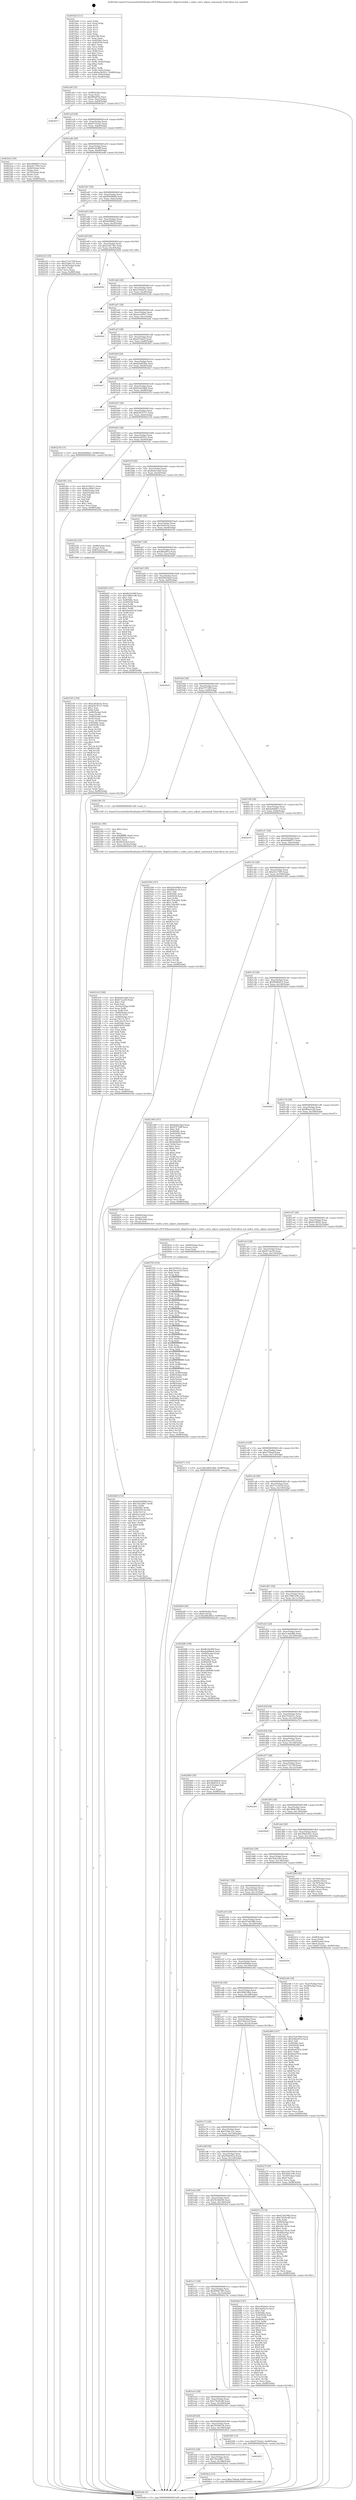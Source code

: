 digraph "0x4019a0" {
  label = "0x4019a0 (/mnt/c/Users/mathe/Desktop/tcc/POCII/binaries/extr_libgit2srcindex.c_index_entry_adjust_namemask_Final-ollvm.out::main(0))"
  labelloc = "t"
  node[shape=record]

  Entry [label="",width=0.3,height=0.3,shape=circle,fillcolor=black,style=filled]
  "0x401a0f" [label="{
     0x401a0f [32]\l
     | [instrs]\l
     &nbsp;&nbsp;0x401a0f \<+6\>: mov -0x98(%rbp),%eax\l
     &nbsp;&nbsp;0x401a15 \<+2\>: mov %eax,%ecx\l
     &nbsp;&nbsp;0x401a17 \<+6\>: sub $0x86fa95fa,%ecx\l
     &nbsp;&nbsp;0x401a1d \<+6\>: mov %eax,-0xac(%rbp)\l
     &nbsp;&nbsp;0x401a23 \<+6\>: mov %ecx,-0xb0(%rbp)\l
     &nbsp;&nbsp;0x401a29 \<+6\>: je 0000000000402b17 \<main+0x1177\>\l
  }"]
  "0x402b17" [label="{
     0x402b17\l
  }", style=dashed]
  "0x401a2f" [label="{
     0x401a2f [28]\l
     | [instrs]\l
     &nbsp;&nbsp;0x401a2f \<+5\>: jmp 0000000000401a34 \<main+0x94\>\l
     &nbsp;&nbsp;0x401a34 \<+6\>: mov -0xac(%rbp),%eax\l
     &nbsp;&nbsp;0x401a3a \<+5\>: sub $0x8735cfa2,%eax\l
     &nbsp;&nbsp;0x401a3f \<+6\>: mov %eax,-0xb4(%rbp)\l
     &nbsp;&nbsp;0x401a45 \<+6\>: je 00000000004022e5 \<main+0x945\>\l
  }"]
  Exit [label="",width=0.3,height=0.3,shape=circle,fillcolor=black,style=filled,peripheries=2]
  "0x4022e5" [label="{
     0x4022e5 [36]\l
     | [instrs]\l
     &nbsp;&nbsp;0x4022e5 \<+5\>: mov $0xe068d073,%eax\l
     &nbsp;&nbsp;0x4022ea \<+5\>: mov $0xe9c174f5,%ecx\l
     &nbsp;&nbsp;0x4022ef \<+4\>: mov -0x60(%rbp),%rdx\l
     &nbsp;&nbsp;0x4022f3 \<+2\>: mov (%rdx),%esi\l
     &nbsp;&nbsp;0x4022f5 \<+4\>: mov -0x70(%rbp),%rdx\l
     &nbsp;&nbsp;0x4022f9 \<+2\>: cmp (%rdx),%esi\l
     &nbsp;&nbsp;0x4022fb \<+3\>: cmovl %ecx,%eax\l
     &nbsp;&nbsp;0x4022fe \<+6\>: mov %eax,-0x98(%rbp)\l
     &nbsp;&nbsp;0x402304 \<+5\>: jmp 0000000000402e9e \<main+0x14fe\>\l
  }"]
  "0x401a4b" [label="{
     0x401a4b [28]\l
     | [instrs]\l
     &nbsp;&nbsp;0x401a4b \<+5\>: jmp 0000000000401a50 \<main+0xb0\>\l
     &nbsp;&nbsp;0x401a50 \<+6\>: mov -0xac(%rbp),%eax\l
     &nbsp;&nbsp;0x401a56 \<+5\>: sub $0x8b19c99f,%eax\l
     &nbsp;&nbsp;0x401a5b \<+6\>: mov %eax,-0xb8(%rbp)\l
     &nbsp;&nbsp;0x401a61 \<+6\>: je 0000000000402e86 \<main+0x14e6\>\l
  }"]
  "0x401f37" [label="{
     0x401f37\l
  }", style=dashed]
  "0x402e86" [label="{
     0x402e86\l
  }", style=dashed]
  "0x401a67" [label="{
     0x401a67 [28]\l
     | [instrs]\l
     &nbsp;&nbsp;0x401a67 \<+5\>: jmp 0000000000401a6c \<main+0xcc\>\l
     &nbsp;&nbsp;0x401a6c \<+6\>: mov -0xac(%rbp),%eax\l
     &nbsp;&nbsp;0x401a72 \<+5\>: sub $0x8f438689,%eax\l
     &nbsp;&nbsp;0x401a77 \<+6\>: mov %eax,-0xbc(%rbp)\l
     &nbsp;&nbsp;0x401a7d \<+6\>: je 00000000004028e6 \<main+0xf46\>\l
  }"]
  "0x4026e2" [label="{
     0x4026e2 [15]\l
     | [instrs]\l
     &nbsp;&nbsp;0x4026e2 \<+10\>: movl $0xc704aaf,-0x98(%rbp)\l
     &nbsp;&nbsp;0x4026ec \<+5\>: jmp 0000000000402e9e \<main+0x14fe\>\l
  }"]
  "0x4028e6" [label="{
     0x4028e6\l
  }", style=dashed]
  "0x401a83" [label="{
     0x401a83 [28]\l
     | [instrs]\l
     &nbsp;&nbsp;0x401a83 \<+5\>: jmp 0000000000401a88 \<main+0xe8\>\l
     &nbsp;&nbsp;0x401a88 \<+6\>: mov -0xac(%rbp),%eax\l
     &nbsp;&nbsp;0x401a8e \<+5\>: sub $0x9a90fdd3,%eax\l
     &nbsp;&nbsp;0x401a93 \<+6\>: mov %eax,-0xc0(%rbp)\l
     &nbsp;&nbsp;0x401a99 \<+6\>: je 0000000000402243 \<main+0x8a3\>\l
  }"]
  "0x401f1b" [label="{
     0x401f1b [28]\l
     | [instrs]\l
     &nbsp;&nbsp;0x401f1b \<+5\>: jmp 0000000000401f20 \<main+0x580\>\l
     &nbsp;&nbsp;0x401f20 \<+6\>: mov -0xac(%rbp),%eax\l
     &nbsp;&nbsp;0x401f26 \<+5\>: sub $0x7de2e8b7,%eax\l
     &nbsp;&nbsp;0x401f2b \<+6\>: mov %eax,-0x168(%rbp)\l
     &nbsp;&nbsp;0x401f31 \<+6\>: je 00000000004026e2 \<main+0xd42\>\l
  }"]
  "0x402243" [label="{
     0x402243 [30]\l
     | [instrs]\l
     &nbsp;&nbsp;0x402243 \<+5\>: mov $0x2714178f,%eax\l
     &nbsp;&nbsp;0x402248 \<+5\>: mov $0x554bc331,%ecx\l
     &nbsp;&nbsp;0x40224d \<+3\>: mov -0x30(%rbp),%edx\l
     &nbsp;&nbsp;0x402250 \<+3\>: cmp $0x1,%edx\l
     &nbsp;&nbsp;0x402253 \<+3\>: cmovl %ecx,%eax\l
     &nbsp;&nbsp;0x402256 \<+6\>: mov %eax,-0x98(%rbp)\l
     &nbsp;&nbsp;0x40225c \<+5\>: jmp 0000000000402e9e \<main+0x14fe\>\l
  }"]
  "0x401a9f" [label="{
     0x401a9f [28]\l
     | [instrs]\l
     &nbsp;&nbsp;0x401a9f \<+5\>: jmp 0000000000401aa4 \<main+0x104\>\l
     &nbsp;&nbsp;0x401aa4 \<+6\>: mov -0xac(%rbp),%eax\l
     &nbsp;&nbsp;0x401aaa \<+5\>: sub $0xa32b739c,%eax\l
     &nbsp;&nbsp;0x401aaf \<+6\>: mov %eax,-0xc4(%rbp)\l
     &nbsp;&nbsp;0x401ab5 \<+6\>: je 0000000000402b26 \<main+0x1186\>\l
  }"]
  "0x402853" [label="{
     0x402853\l
  }", style=dashed]
  "0x402b26" [label="{
     0x402b26\l
  }", style=dashed]
  "0x401abb" [label="{
     0x401abb [28]\l
     | [instrs]\l
     &nbsp;&nbsp;0x401abb \<+5\>: jmp 0000000000401ac0 \<main+0x120\>\l
     &nbsp;&nbsp;0x401ac0 \<+6\>: mov -0xac(%rbp),%eax\l
     &nbsp;&nbsp;0x401ac6 \<+5\>: sub $0xa365de5c,%eax\l
     &nbsp;&nbsp;0x401acb \<+6\>: mov %eax,-0xc8(%rbp)\l
     &nbsp;&nbsp;0x401ad1 \<+6\>: je 0000000000402cbb \<main+0x131b\>\l
  }"]
  "0x402649" [label="{
     0x402649 [153]\l
     | [instrs]\l
     &nbsp;&nbsp;0x402649 \<+5\>: mov $0xb54e00b8,%ecx\l
     &nbsp;&nbsp;0x40264e \<+5\>: mov $0x7de2e8b7,%edx\l
     &nbsp;&nbsp;0x402653 \<+3\>: mov $0x1,%r8b\l
     &nbsp;&nbsp;0x402656 \<+8\>: mov 0x40506c,%r9d\l
     &nbsp;&nbsp;0x40265e \<+8\>: mov 0x405058,%r10d\l
     &nbsp;&nbsp;0x402666 \<+3\>: mov %r9d,%r11d\l
     &nbsp;&nbsp;0x402669 \<+7\>: sub $0xfee1eeb4,%r11d\l
     &nbsp;&nbsp;0x402670 \<+4\>: sub $0x1,%r11d\l
     &nbsp;&nbsp;0x402674 \<+7\>: add $0xfee1eeb4,%r11d\l
     &nbsp;&nbsp;0x40267b \<+4\>: imul %r11d,%r9d\l
     &nbsp;&nbsp;0x40267f \<+4\>: and $0x1,%r9d\l
     &nbsp;&nbsp;0x402683 \<+4\>: cmp $0x0,%r9d\l
     &nbsp;&nbsp;0x402687 \<+3\>: sete %bl\l
     &nbsp;&nbsp;0x40268a \<+4\>: cmp $0xa,%r10d\l
     &nbsp;&nbsp;0x40268e \<+4\>: setl %r14b\l
     &nbsp;&nbsp;0x402692 \<+3\>: mov %bl,%r15b\l
     &nbsp;&nbsp;0x402695 \<+4\>: xor $0xff,%r15b\l
     &nbsp;&nbsp;0x402699 \<+3\>: mov %r14b,%r12b\l
     &nbsp;&nbsp;0x40269c \<+4\>: xor $0xff,%r12b\l
     &nbsp;&nbsp;0x4026a0 \<+4\>: xor $0x1,%r8b\l
     &nbsp;&nbsp;0x4026a4 \<+3\>: mov %r15b,%r13b\l
     &nbsp;&nbsp;0x4026a7 \<+4\>: and $0xff,%r13b\l
     &nbsp;&nbsp;0x4026ab \<+3\>: and %r8b,%bl\l
     &nbsp;&nbsp;0x4026ae \<+3\>: mov %r12b,%al\l
     &nbsp;&nbsp;0x4026b1 \<+2\>: and $0xff,%al\l
     &nbsp;&nbsp;0x4026b3 \<+3\>: and %r8b,%r14b\l
     &nbsp;&nbsp;0x4026b6 \<+3\>: or %bl,%r13b\l
     &nbsp;&nbsp;0x4026b9 \<+3\>: or %r14b,%al\l
     &nbsp;&nbsp;0x4026bc \<+3\>: xor %al,%r13b\l
     &nbsp;&nbsp;0x4026bf \<+3\>: or %r12b,%r15b\l
     &nbsp;&nbsp;0x4026c2 \<+4\>: xor $0xff,%r15b\l
     &nbsp;&nbsp;0x4026c6 \<+4\>: or $0x1,%r8b\l
     &nbsp;&nbsp;0x4026ca \<+3\>: and %r8b,%r15b\l
     &nbsp;&nbsp;0x4026cd \<+3\>: or %r15b,%r13b\l
     &nbsp;&nbsp;0x4026d0 \<+4\>: test $0x1,%r13b\l
     &nbsp;&nbsp;0x4026d4 \<+3\>: cmovne %edx,%ecx\l
     &nbsp;&nbsp;0x4026d7 \<+6\>: mov %ecx,-0x98(%rbp)\l
     &nbsp;&nbsp;0x4026dd \<+5\>: jmp 0000000000402e9e \<main+0x14fe\>\l
  }"]
  "0x402cbb" [label="{
     0x402cbb\l
  }", style=dashed]
  "0x401ad7" [label="{
     0x401ad7 [28]\l
     | [instrs]\l
     &nbsp;&nbsp;0x401ad7 \<+5\>: jmp 0000000000401adc \<main+0x13c\>\l
     &nbsp;&nbsp;0x401adc \<+6\>: mov -0xac(%rbp),%eax\l
     &nbsp;&nbsp;0x401ae2 \<+5\>: sub $0xaca309e7,%eax\l
     &nbsp;&nbsp;0x401ae7 \<+6\>: mov %eax,-0xcc(%rbp)\l
     &nbsp;&nbsp;0x401aed \<+6\>: je 0000000000402def \<main+0x144f\>\l
  }"]
  "0x40263a" [label="{
     0x40263a [15]\l
     | [instrs]\l
     &nbsp;&nbsp;0x40263a \<+4\>: mov -0x68(%rbp),%rax\l
     &nbsp;&nbsp;0x40263e \<+3\>: mov (%rax),%rax\l
     &nbsp;&nbsp;0x402641 \<+3\>: mov %rax,%rdi\l
     &nbsp;&nbsp;0x402644 \<+5\>: call 0000000000401030 \<free@plt\>\l
     | [calls]\l
     &nbsp;&nbsp;0x401030 \{1\} (unknown)\l
  }"]
  "0x402def" [label="{
     0x402def\l
  }", style=dashed]
  "0x401af3" [label="{
     0x401af3 [28]\l
     | [instrs]\l
     &nbsp;&nbsp;0x401af3 \<+5\>: jmp 0000000000401af8 \<main+0x158\>\l
     &nbsp;&nbsp;0x401af8 \<+6\>: mov -0xac(%rbp),%eax\l
     &nbsp;&nbsp;0x401afe \<+5\>: sub $0xaf7ded1f,%eax\l
     &nbsp;&nbsp;0x401b03 \<+6\>: mov %eax,-0xd0(%rbp)\l
     &nbsp;&nbsp;0x401b09 \<+6\>: je 00000000004026f1 \<main+0xd51\>\l
  }"]
  "0x401eff" [label="{
     0x401eff [28]\l
     | [instrs]\l
     &nbsp;&nbsp;0x401eff \<+5\>: jmp 0000000000401f04 \<main+0x564\>\l
     &nbsp;&nbsp;0x401f04 \<+6\>: mov -0xac(%rbp),%eax\l
     &nbsp;&nbsp;0x401f0a \<+5\>: sub $0x7639433b,%eax\l
     &nbsp;&nbsp;0x401f0f \<+6\>: mov %eax,-0x164(%rbp)\l
     &nbsp;&nbsp;0x401f15 \<+6\>: je 0000000000402853 \<main+0xeb3\>\l
  }"]
  "0x4026f1" [label="{
     0x4026f1\l
  }", style=dashed]
  "0x401b0f" [label="{
     0x401b0f [28]\l
     | [instrs]\l
     &nbsp;&nbsp;0x401b0f \<+5\>: jmp 0000000000401b14 \<main+0x174\>\l
     &nbsp;&nbsp;0x401b14 \<+6\>: mov -0xac(%rbp),%eax\l
     &nbsp;&nbsp;0x401b1a \<+5\>: sub $0xb2bd936a,%eax\l
     &nbsp;&nbsp;0x401b1f \<+6\>: mov %eax,-0xd4(%rbp)\l
     &nbsp;&nbsp;0x401b25 \<+6\>: je 0000000000402da7 \<main+0x1407\>\l
  }"]
  "0x402585" [label="{
     0x402585 [15]\l
     | [instrs]\l
     &nbsp;&nbsp;0x402585 \<+10\>: movl $0x8735cfa2,-0x98(%rbp)\l
     &nbsp;&nbsp;0x40258f \<+5\>: jmp 0000000000402e9e \<main+0x14fe\>\l
  }"]
  "0x402da7" [label="{
     0x402da7\l
  }", style=dashed]
  "0x401b2b" [label="{
     0x401b2b [28]\l
     | [instrs]\l
     &nbsp;&nbsp;0x401b2b \<+5\>: jmp 0000000000401b30 \<main+0x190\>\l
     &nbsp;&nbsp;0x401b30 \<+6\>: mov -0xac(%rbp),%eax\l
     &nbsp;&nbsp;0x401b36 \<+5\>: sub $0xb54e00b8,%eax\l
     &nbsp;&nbsp;0x401b3b \<+6\>: mov %eax,-0xd8(%rbp)\l
     &nbsp;&nbsp;0x401b41 \<+6\>: je 0000000000402d76 \<main+0x13d6\>\l
  }"]
  "0x401ee3" [label="{
     0x401ee3 [28]\l
     | [instrs]\l
     &nbsp;&nbsp;0x401ee3 \<+5\>: jmp 0000000000401ee8 \<main+0x548\>\l
     &nbsp;&nbsp;0x401ee8 \<+6\>: mov -0xac(%rbp),%eax\l
     &nbsp;&nbsp;0x401eee \<+5\>: sub $0x75b26c48,%eax\l
     &nbsp;&nbsp;0x401ef3 \<+6\>: mov %eax,-0x160(%rbp)\l
     &nbsp;&nbsp;0x401ef9 \<+6\>: je 0000000000402585 \<main+0xbe5\>\l
  }"]
  "0x402d76" [label="{
     0x402d76\l
  }", style=dashed]
  "0x401b47" [label="{
     0x401b47 [28]\l
     | [instrs]\l
     &nbsp;&nbsp;0x401b47 \<+5\>: jmp 0000000000401b4c \<main+0x1ac\>\l
     &nbsp;&nbsp;0x401b4c \<+6\>: mov -0xac(%rbp),%eax\l
     &nbsp;&nbsp;0x401b52 \<+5\>: sub $0xb5b7b727,%eax\l
     &nbsp;&nbsp;0x401b57 \<+6\>: mov %eax,-0xdc(%rbp)\l
     &nbsp;&nbsp;0x401b5d \<+6\>: je 0000000000402234 \<main+0x894\>\l
  }"]
  "0x40274c" [label="{
     0x40274c\l
  }", style=dashed]
  "0x402234" [label="{
     0x402234 [15]\l
     | [instrs]\l
     &nbsp;&nbsp;0x402234 \<+10\>: movl $0x9a90fdd3,-0x98(%rbp)\l
     &nbsp;&nbsp;0x40223e \<+5\>: jmp 0000000000402e9e \<main+0x14fe\>\l
  }"]
  "0x401b63" [label="{
     0x401b63 [28]\l
     | [instrs]\l
     &nbsp;&nbsp;0x401b63 \<+5\>: jmp 0000000000401b68 \<main+0x1c8\>\l
     &nbsp;&nbsp;0x401b68 \<+6\>: mov -0xac(%rbp),%eax\l
     &nbsp;&nbsp;0x401b6e \<+5\>: sub $0xba282931,%eax\l
     &nbsp;&nbsp;0x401b73 \<+6\>: mov %eax,-0xe0(%rbp)\l
     &nbsp;&nbsp;0x401b79 \<+6\>: je 0000000000401f41 \<main+0x5a1\>\l
  }"]
  "0x4023c9" [label="{
     0x4023c9 [168]\l
     | [instrs]\l
     &nbsp;&nbsp;0x4023c9 \<+5\>: mov $0xbe6a1dad,%ecx\l
     &nbsp;&nbsp;0x4023ce \<+5\>: mov $0x671ae59,%edx\l
     &nbsp;&nbsp;0x4023d3 \<+3\>: mov $0x1,%sil\l
     &nbsp;&nbsp;0x4023d6 \<+2\>: xor %edi,%edi\l
     &nbsp;&nbsp;0x4023d8 \<+7\>: mov -0x16c(%rbp),%r8d\l
     &nbsp;&nbsp;0x4023df \<+4\>: imul %eax,%r8d\l
     &nbsp;&nbsp;0x4023e3 \<+3\>: movslq %r8d,%r9\l
     &nbsp;&nbsp;0x4023e6 \<+4\>: mov -0x68(%rbp),%r10\l
     &nbsp;&nbsp;0x4023ea \<+3\>: mov (%r10),%r10\l
     &nbsp;&nbsp;0x4023ed \<+4\>: mov -0x60(%rbp),%r11\l
     &nbsp;&nbsp;0x4023f1 \<+3\>: movslq (%r11),%r11\l
     &nbsp;&nbsp;0x4023f4 \<+4\>: mov %r9,(%r10,%r11,8)\l
     &nbsp;&nbsp;0x4023f8 \<+7\>: mov 0x40506c,%eax\l
     &nbsp;&nbsp;0x4023ff \<+8\>: mov 0x405058,%r8d\l
     &nbsp;&nbsp;0x402407 \<+3\>: sub $0x1,%edi\l
     &nbsp;&nbsp;0x40240a \<+2\>: mov %eax,%ebx\l
     &nbsp;&nbsp;0x40240c \<+2\>: add %edi,%ebx\l
     &nbsp;&nbsp;0x40240e \<+3\>: imul %ebx,%eax\l
     &nbsp;&nbsp;0x402411 \<+3\>: and $0x1,%eax\l
     &nbsp;&nbsp;0x402414 \<+3\>: cmp $0x0,%eax\l
     &nbsp;&nbsp;0x402417 \<+4\>: sete %r14b\l
     &nbsp;&nbsp;0x40241b \<+4\>: cmp $0xa,%r8d\l
     &nbsp;&nbsp;0x40241f \<+4\>: setl %r15b\l
     &nbsp;&nbsp;0x402423 \<+3\>: mov %r14b,%r12b\l
     &nbsp;&nbsp;0x402426 \<+4\>: xor $0xff,%r12b\l
     &nbsp;&nbsp;0x40242a \<+3\>: mov %r15b,%r13b\l
     &nbsp;&nbsp;0x40242d \<+4\>: xor $0xff,%r13b\l
     &nbsp;&nbsp;0x402431 \<+4\>: xor $0x1,%sil\l
     &nbsp;&nbsp;0x402435 \<+3\>: mov %r12b,%al\l
     &nbsp;&nbsp;0x402438 \<+2\>: and $0xff,%al\l
     &nbsp;&nbsp;0x40243a \<+3\>: and %sil,%r14b\l
     &nbsp;&nbsp;0x40243d \<+3\>: mov %r13b,%dil\l
     &nbsp;&nbsp;0x402440 \<+4\>: and $0xff,%dil\l
     &nbsp;&nbsp;0x402444 \<+3\>: and %sil,%r15b\l
     &nbsp;&nbsp;0x402447 \<+3\>: or %r14b,%al\l
     &nbsp;&nbsp;0x40244a \<+3\>: or %r15b,%dil\l
     &nbsp;&nbsp;0x40244d \<+3\>: xor %dil,%al\l
     &nbsp;&nbsp;0x402450 \<+3\>: or %r13b,%r12b\l
     &nbsp;&nbsp;0x402453 \<+4\>: xor $0xff,%r12b\l
     &nbsp;&nbsp;0x402457 \<+4\>: or $0x1,%sil\l
     &nbsp;&nbsp;0x40245b \<+3\>: and %sil,%r12b\l
     &nbsp;&nbsp;0x40245e \<+3\>: or %r12b,%al\l
     &nbsp;&nbsp;0x402461 \<+2\>: test $0x1,%al\l
     &nbsp;&nbsp;0x402463 \<+3\>: cmovne %edx,%ecx\l
     &nbsp;&nbsp;0x402466 \<+6\>: mov %ecx,-0x98(%rbp)\l
     &nbsp;&nbsp;0x40246c \<+5\>: jmp 0000000000402e9e \<main+0x14fe\>\l
  }"]
  "0x401f41" [label="{
     0x401f41 [53]\l
     | [instrs]\l
     &nbsp;&nbsp;0x401f41 \<+5\>: mov $0x1f35b51c,%eax\l
     &nbsp;&nbsp;0x401f46 \<+5\>: mov $0xfce3f0d3,%ecx\l
     &nbsp;&nbsp;0x401f4b \<+6\>: mov -0x92(%rbp),%dl\l
     &nbsp;&nbsp;0x401f51 \<+7\>: mov -0x91(%rbp),%sil\l
     &nbsp;&nbsp;0x401f58 \<+3\>: mov %dl,%dil\l
     &nbsp;&nbsp;0x401f5b \<+3\>: and %sil,%dil\l
     &nbsp;&nbsp;0x401f5e \<+3\>: xor %sil,%dl\l
     &nbsp;&nbsp;0x401f61 \<+3\>: or %dl,%dil\l
     &nbsp;&nbsp;0x401f64 \<+4\>: test $0x1,%dil\l
     &nbsp;&nbsp;0x401f68 \<+3\>: cmovne %ecx,%eax\l
     &nbsp;&nbsp;0x401f6b \<+6\>: mov %eax,-0x98(%rbp)\l
     &nbsp;&nbsp;0x401f71 \<+5\>: jmp 0000000000402e9e \<main+0x14fe\>\l
  }"]
  "0x401b7f" [label="{
     0x401b7f [28]\l
     | [instrs]\l
     &nbsp;&nbsp;0x401b7f \<+5\>: jmp 0000000000401b84 \<main+0x1e4\>\l
     &nbsp;&nbsp;0x401b84 \<+6\>: mov -0xac(%rbp),%eax\l
     &nbsp;&nbsp;0x401b8a \<+5\>: sub $0xbe6a1dad,%eax\l
     &nbsp;&nbsp;0x401b8f \<+6\>: mov %eax,-0xe4(%rbp)\l
     &nbsp;&nbsp;0x401b95 \<+6\>: je 0000000000402cee \<main+0x134e\>\l
  }"]
  "0x402e9e" [label="{
     0x402e9e [5]\l
     | [instrs]\l
     &nbsp;&nbsp;0x402e9e \<+5\>: jmp 0000000000401a0f \<main+0x6f\>\l
  }"]
  "0x4019a0" [label="{
     0x4019a0 [111]\l
     | [instrs]\l
     &nbsp;&nbsp;0x4019a0 \<+1\>: push %rbp\l
     &nbsp;&nbsp;0x4019a1 \<+3\>: mov %rsp,%rbp\l
     &nbsp;&nbsp;0x4019a4 \<+2\>: push %r15\l
     &nbsp;&nbsp;0x4019a6 \<+2\>: push %r14\l
     &nbsp;&nbsp;0x4019a8 \<+2\>: push %r13\l
     &nbsp;&nbsp;0x4019aa \<+2\>: push %r12\l
     &nbsp;&nbsp;0x4019ac \<+1\>: push %rbx\l
     &nbsp;&nbsp;0x4019ad \<+7\>: sub $0x168,%rsp\l
     &nbsp;&nbsp;0x4019b4 \<+2\>: xor %eax,%eax\l
     &nbsp;&nbsp;0x4019b6 \<+7\>: mov 0x40506c,%ecx\l
     &nbsp;&nbsp;0x4019bd \<+7\>: mov 0x405058,%edx\l
     &nbsp;&nbsp;0x4019c4 \<+3\>: sub $0x1,%eax\l
     &nbsp;&nbsp;0x4019c7 \<+3\>: mov %ecx,%r8d\l
     &nbsp;&nbsp;0x4019ca \<+3\>: add %eax,%r8d\l
     &nbsp;&nbsp;0x4019cd \<+4\>: imul %r8d,%ecx\l
     &nbsp;&nbsp;0x4019d1 \<+3\>: and $0x1,%ecx\l
     &nbsp;&nbsp;0x4019d4 \<+3\>: cmp $0x0,%ecx\l
     &nbsp;&nbsp;0x4019d7 \<+4\>: sete %r9b\l
     &nbsp;&nbsp;0x4019db \<+4\>: and $0x1,%r9b\l
     &nbsp;&nbsp;0x4019df \<+7\>: mov %r9b,-0x92(%rbp)\l
     &nbsp;&nbsp;0x4019e6 \<+3\>: cmp $0xa,%edx\l
     &nbsp;&nbsp;0x4019e9 \<+4\>: setl %r9b\l
     &nbsp;&nbsp;0x4019ed \<+4\>: and $0x1,%r9b\l
     &nbsp;&nbsp;0x4019f1 \<+7\>: mov %r9b,-0x91(%rbp)\l
     &nbsp;&nbsp;0x4019f8 \<+10\>: movl $0xba282931,-0x98(%rbp)\l
     &nbsp;&nbsp;0x401a02 \<+6\>: mov %edi,-0x9c(%rbp)\l
     &nbsp;&nbsp;0x401a08 \<+7\>: mov %rsi,-0xa8(%rbp)\l
  }"]
  "0x4023a1" [label="{
     0x4023a1 [40]\l
     | [instrs]\l
     &nbsp;&nbsp;0x4023a1 \<+5\>: mov $0x2,%ecx\l
     &nbsp;&nbsp;0x4023a6 \<+1\>: cltd\l
     &nbsp;&nbsp;0x4023a7 \<+2\>: idiv %ecx\l
     &nbsp;&nbsp;0x4023a9 \<+6\>: imul $0xfffffffe,%edx,%ecx\l
     &nbsp;&nbsp;0x4023af \<+6\>: add $0xf4d3cbc0,%ecx\l
     &nbsp;&nbsp;0x4023b5 \<+3\>: add $0x1,%ecx\l
     &nbsp;&nbsp;0x4023b8 \<+6\>: sub $0xf4d3cbc0,%ecx\l
     &nbsp;&nbsp;0x4023be \<+6\>: mov %ecx,-0x16c(%rbp)\l
     &nbsp;&nbsp;0x4023c4 \<+5\>: call 0000000000401160 \<next_i\>\l
     | [calls]\l
     &nbsp;&nbsp;0x401160 \{1\} (/mnt/c/Users/mathe/Desktop/tcc/POCII/binaries/extr_libgit2srcindex.c_index_entry_adjust_namemask_Final-ollvm.out::next_i)\l
  }"]
  "0x402cee" [label="{
     0x402cee\l
  }", style=dashed]
  "0x401b9b" [label="{
     0x401b9b [28]\l
     | [instrs]\l
     &nbsp;&nbsp;0x401b9b \<+5\>: jmp 0000000000401ba0 \<main+0x200\>\l
     &nbsp;&nbsp;0x401ba0 \<+6\>: mov -0xac(%rbp),%eax\l
     &nbsp;&nbsp;0x401ba6 \<+5\>: sub $0xc6af5e3e,%eax\l
     &nbsp;&nbsp;0x401bab \<+6\>: mov %eax,-0xe8(%rbp)\l
     &nbsp;&nbsp;0x401bb1 \<+6\>: je 0000000000402182 \<main+0x7e2\>\l
  }"]
  "0x4022c5" [label="{
     0x4022c5 [32]\l
     | [instrs]\l
     &nbsp;&nbsp;0x4022c5 \<+4\>: mov -0x68(%rbp),%rdi\l
     &nbsp;&nbsp;0x4022c9 \<+3\>: mov %rax,(%rdi)\l
     &nbsp;&nbsp;0x4022cc \<+4\>: mov -0x60(%rbp),%rax\l
     &nbsp;&nbsp;0x4022d0 \<+6\>: movl $0x0,(%rax)\l
     &nbsp;&nbsp;0x4022d6 \<+10\>: movl $0x8735cfa2,-0x98(%rbp)\l
     &nbsp;&nbsp;0x4022e0 \<+5\>: jmp 0000000000402e9e \<main+0x14fe\>\l
  }"]
  "0x402182" [label="{
     0x402182 [19]\l
     | [instrs]\l
     &nbsp;&nbsp;0x402182 \<+7\>: mov -0x88(%rbp),%rax\l
     &nbsp;&nbsp;0x402189 \<+3\>: mov (%rax),%rax\l
     &nbsp;&nbsp;0x40218c \<+4\>: mov 0x8(%rax),%rdi\l
     &nbsp;&nbsp;0x402190 \<+5\>: call 0000000000401060 \<atoi@plt\>\l
     | [calls]\l
     &nbsp;&nbsp;0x401060 \{1\} (unknown)\l
  }"]
  "0x401bb7" [label="{
     0x401bb7 [28]\l
     | [instrs]\l
     &nbsp;&nbsp;0x401bb7 \<+5\>: jmp 0000000000401bbc \<main+0x21c\>\l
     &nbsp;&nbsp;0x401bbc \<+6\>: mov -0xac(%rbp),%eax\l
     &nbsp;&nbsp;0x401bc2 \<+5\>: sub $0xd0bc8f1d,%eax\l
     &nbsp;&nbsp;0x401bc7 \<+6\>: mov %eax,-0xec(%rbp)\l
     &nbsp;&nbsp;0x401bcd \<+6\>: je 0000000000402b65 \<main+0x11c5\>\l
  }"]
  "0x402195" [label="{
     0x402195 [159]\l
     | [instrs]\l
     &nbsp;&nbsp;0x402195 \<+5\>: mov $0xa365de5c,%ecx\l
     &nbsp;&nbsp;0x40219a \<+5\>: mov $0xb5b7b727,%edx\l
     &nbsp;&nbsp;0x40219f \<+3\>: mov $0x1,%sil\l
     &nbsp;&nbsp;0x4021a2 \<+3\>: xor %r8d,%r8d\l
     &nbsp;&nbsp;0x4021a5 \<+4\>: mov -0x80(%rbp),%rdi\l
     &nbsp;&nbsp;0x4021a9 \<+2\>: mov %eax,(%rdi)\l
     &nbsp;&nbsp;0x4021ab \<+4\>: mov -0x80(%rbp),%rdi\l
     &nbsp;&nbsp;0x4021af \<+2\>: mov (%rdi),%eax\l
     &nbsp;&nbsp;0x4021b1 \<+3\>: mov %eax,-0x30(%rbp)\l
     &nbsp;&nbsp;0x4021b4 \<+7\>: mov 0x40506c,%eax\l
     &nbsp;&nbsp;0x4021bb \<+8\>: mov 0x405058,%r9d\l
     &nbsp;&nbsp;0x4021c3 \<+4\>: sub $0x1,%r8d\l
     &nbsp;&nbsp;0x4021c7 \<+3\>: mov %eax,%r10d\l
     &nbsp;&nbsp;0x4021ca \<+3\>: add %r8d,%r10d\l
     &nbsp;&nbsp;0x4021cd \<+4\>: imul %r10d,%eax\l
     &nbsp;&nbsp;0x4021d1 \<+3\>: and $0x1,%eax\l
     &nbsp;&nbsp;0x4021d4 \<+3\>: cmp $0x0,%eax\l
     &nbsp;&nbsp;0x4021d7 \<+4\>: sete %r11b\l
     &nbsp;&nbsp;0x4021db \<+4\>: cmp $0xa,%r9d\l
     &nbsp;&nbsp;0x4021df \<+3\>: setl %bl\l
     &nbsp;&nbsp;0x4021e2 \<+3\>: mov %r11b,%r14b\l
     &nbsp;&nbsp;0x4021e5 \<+4\>: xor $0xff,%r14b\l
     &nbsp;&nbsp;0x4021e9 \<+3\>: mov %bl,%r15b\l
     &nbsp;&nbsp;0x4021ec \<+4\>: xor $0xff,%r15b\l
     &nbsp;&nbsp;0x4021f0 \<+4\>: xor $0x0,%sil\l
     &nbsp;&nbsp;0x4021f4 \<+3\>: mov %r14b,%r12b\l
     &nbsp;&nbsp;0x4021f7 \<+4\>: and $0x0,%r12b\l
     &nbsp;&nbsp;0x4021fb \<+3\>: and %sil,%r11b\l
     &nbsp;&nbsp;0x4021fe \<+3\>: mov %r15b,%r13b\l
     &nbsp;&nbsp;0x402201 \<+4\>: and $0x0,%r13b\l
     &nbsp;&nbsp;0x402205 \<+3\>: and %sil,%bl\l
     &nbsp;&nbsp;0x402208 \<+3\>: or %r11b,%r12b\l
     &nbsp;&nbsp;0x40220b \<+3\>: or %bl,%r13b\l
     &nbsp;&nbsp;0x40220e \<+3\>: xor %r13b,%r12b\l
     &nbsp;&nbsp;0x402211 \<+3\>: or %r15b,%r14b\l
     &nbsp;&nbsp;0x402214 \<+4\>: xor $0xff,%r14b\l
     &nbsp;&nbsp;0x402218 \<+4\>: or $0x0,%sil\l
     &nbsp;&nbsp;0x40221c \<+3\>: and %sil,%r14b\l
     &nbsp;&nbsp;0x40221f \<+3\>: or %r14b,%r12b\l
     &nbsp;&nbsp;0x402222 \<+4\>: test $0x1,%r12b\l
     &nbsp;&nbsp;0x402226 \<+3\>: cmovne %edx,%ecx\l
     &nbsp;&nbsp;0x402229 \<+6\>: mov %ecx,-0x98(%rbp)\l
     &nbsp;&nbsp;0x40222f \<+5\>: jmp 0000000000402e9e \<main+0x14fe\>\l
  }"]
  "0x402b65" [label="{
     0x402b65 [147]\l
     | [instrs]\l
     &nbsp;&nbsp;0x402b65 \<+5\>: mov $0x8b19c99f,%eax\l
     &nbsp;&nbsp;0x402b6a \<+5\>: mov $0x19863196,%ecx\l
     &nbsp;&nbsp;0x402b6f \<+2\>: mov $0x1,%dl\l
     &nbsp;&nbsp;0x402b71 \<+7\>: mov 0x40506c,%esi\l
     &nbsp;&nbsp;0x402b78 \<+7\>: mov 0x405058,%edi\l
     &nbsp;&nbsp;0x402b7f \<+3\>: mov %esi,%r8d\l
     &nbsp;&nbsp;0x402b82 \<+7\>: add $0x44e4d23d,%r8d\l
     &nbsp;&nbsp;0x402b89 \<+4\>: sub $0x1,%r8d\l
     &nbsp;&nbsp;0x402b8d \<+7\>: sub $0x44e4d23d,%r8d\l
     &nbsp;&nbsp;0x402b94 \<+4\>: imul %r8d,%esi\l
     &nbsp;&nbsp;0x402b98 \<+3\>: and $0x1,%esi\l
     &nbsp;&nbsp;0x402b9b \<+3\>: cmp $0x0,%esi\l
     &nbsp;&nbsp;0x402b9e \<+4\>: sete %r9b\l
     &nbsp;&nbsp;0x402ba2 \<+3\>: cmp $0xa,%edi\l
     &nbsp;&nbsp;0x402ba5 \<+4\>: setl %r10b\l
     &nbsp;&nbsp;0x402ba9 \<+3\>: mov %r9b,%r11b\l
     &nbsp;&nbsp;0x402bac \<+4\>: xor $0xff,%r11b\l
     &nbsp;&nbsp;0x402bb0 \<+3\>: mov %r10b,%bl\l
     &nbsp;&nbsp;0x402bb3 \<+3\>: xor $0xff,%bl\l
     &nbsp;&nbsp;0x402bb6 \<+3\>: xor $0x0,%dl\l
     &nbsp;&nbsp;0x402bb9 \<+3\>: mov %r11b,%r14b\l
     &nbsp;&nbsp;0x402bbc \<+4\>: and $0x0,%r14b\l
     &nbsp;&nbsp;0x402bc0 \<+3\>: and %dl,%r9b\l
     &nbsp;&nbsp;0x402bc3 \<+3\>: mov %bl,%r15b\l
     &nbsp;&nbsp;0x402bc6 \<+4\>: and $0x0,%r15b\l
     &nbsp;&nbsp;0x402bca \<+3\>: and %dl,%r10b\l
     &nbsp;&nbsp;0x402bcd \<+3\>: or %r9b,%r14b\l
     &nbsp;&nbsp;0x402bd0 \<+3\>: or %r10b,%r15b\l
     &nbsp;&nbsp;0x402bd3 \<+3\>: xor %r15b,%r14b\l
     &nbsp;&nbsp;0x402bd6 \<+3\>: or %bl,%r11b\l
     &nbsp;&nbsp;0x402bd9 \<+4\>: xor $0xff,%r11b\l
     &nbsp;&nbsp;0x402bdd \<+3\>: or $0x0,%dl\l
     &nbsp;&nbsp;0x402be0 \<+3\>: and %dl,%r11b\l
     &nbsp;&nbsp;0x402be3 \<+3\>: or %r11b,%r14b\l
     &nbsp;&nbsp;0x402be6 \<+4\>: test $0x1,%r14b\l
     &nbsp;&nbsp;0x402bea \<+3\>: cmovne %ecx,%eax\l
     &nbsp;&nbsp;0x402bed \<+6\>: mov %eax,-0x98(%rbp)\l
     &nbsp;&nbsp;0x402bf3 \<+5\>: jmp 0000000000402e9e \<main+0x14fe\>\l
  }"]
  "0x401bd3" [label="{
     0x401bd3 [28]\l
     | [instrs]\l
     &nbsp;&nbsp;0x401bd3 \<+5\>: jmp 0000000000401bd8 \<main+0x238\>\l
     &nbsp;&nbsp;0x401bd8 \<+6\>: mov -0xac(%rbp),%eax\l
     &nbsp;&nbsp;0x401bde \<+5\>: sub $0xd0f256a9,%eax\l
     &nbsp;&nbsp;0x401be3 \<+6\>: mov %eax,-0xf0(%rbp)\l
     &nbsp;&nbsp;0x401be9 \<+6\>: je 00000000004029c9 \<main+0x1029\>\l
  }"]
  "0x401ec7" [label="{
     0x401ec7 [28]\l
     | [instrs]\l
     &nbsp;&nbsp;0x401ec7 \<+5\>: jmp 0000000000401ecc \<main+0x52c\>\l
     &nbsp;&nbsp;0x401ecc \<+6\>: mov -0xac(%rbp),%eax\l
     &nbsp;&nbsp;0x401ed2 \<+5\>: sub $0x69097365,%eax\l
     &nbsp;&nbsp;0x401ed7 \<+6\>: mov %eax,-0x15c(%rbp)\l
     &nbsp;&nbsp;0x401edd \<+6\>: je 000000000040274c \<main+0xdac\>\l
  }"]
  "0x4029c9" [label="{
     0x4029c9\l
  }", style=dashed]
  "0x401bef" [label="{
     0x401bef [28]\l
     | [instrs]\l
     &nbsp;&nbsp;0x401bef \<+5\>: jmp 0000000000401bf4 \<main+0x254\>\l
     &nbsp;&nbsp;0x401bf4 \<+6\>: mov -0xac(%rbp),%eax\l
     &nbsp;&nbsp;0x401bfa \<+5\>: sub $0xd7f716ff,%eax\l
     &nbsp;&nbsp;0x401bff \<+6\>: mov %eax,-0xf4(%rbp)\l
     &nbsp;&nbsp;0x401c05 \<+6\>: je 000000000040239c \<main+0x9fc\>\l
  }"]
  "0x4020ef" [label="{
     0x4020ef [147]\l
     | [instrs]\l
     &nbsp;&nbsp;0x4020ef \<+5\>: mov $0xa365de5c,%eax\l
     &nbsp;&nbsp;0x4020f4 \<+5\>: mov $0xc6af5e3e,%ecx\l
     &nbsp;&nbsp;0x4020f9 \<+2\>: mov $0x1,%dl\l
     &nbsp;&nbsp;0x4020fb \<+7\>: mov 0x40506c,%esi\l
     &nbsp;&nbsp;0x402102 \<+7\>: mov 0x405058,%edi\l
     &nbsp;&nbsp;0x402109 \<+3\>: mov %esi,%r8d\l
     &nbsp;&nbsp;0x40210c \<+7\>: sub $0xf80421ca,%r8d\l
     &nbsp;&nbsp;0x402113 \<+4\>: sub $0x1,%r8d\l
     &nbsp;&nbsp;0x402117 \<+7\>: add $0xf80421ca,%r8d\l
     &nbsp;&nbsp;0x40211e \<+4\>: imul %r8d,%esi\l
     &nbsp;&nbsp;0x402122 \<+3\>: and $0x1,%esi\l
     &nbsp;&nbsp;0x402125 \<+3\>: cmp $0x0,%esi\l
     &nbsp;&nbsp;0x402128 \<+4\>: sete %r9b\l
     &nbsp;&nbsp;0x40212c \<+3\>: cmp $0xa,%edi\l
     &nbsp;&nbsp;0x40212f \<+4\>: setl %r10b\l
     &nbsp;&nbsp;0x402133 \<+3\>: mov %r9b,%r11b\l
     &nbsp;&nbsp;0x402136 \<+4\>: xor $0xff,%r11b\l
     &nbsp;&nbsp;0x40213a \<+3\>: mov %r10b,%bl\l
     &nbsp;&nbsp;0x40213d \<+3\>: xor $0xff,%bl\l
     &nbsp;&nbsp;0x402140 \<+3\>: xor $0x0,%dl\l
     &nbsp;&nbsp;0x402143 \<+3\>: mov %r11b,%r14b\l
     &nbsp;&nbsp;0x402146 \<+4\>: and $0x0,%r14b\l
     &nbsp;&nbsp;0x40214a \<+3\>: and %dl,%r9b\l
     &nbsp;&nbsp;0x40214d \<+3\>: mov %bl,%r15b\l
     &nbsp;&nbsp;0x402150 \<+4\>: and $0x0,%r15b\l
     &nbsp;&nbsp;0x402154 \<+3\>: and %dl,%r10b\l
     &nbsp;&nbsp;0x402157 \<+3\>: or %r9b,%r14b\l
     &nbsp;&nbsp;0x40215a \<+3\>: or %r10b,%r15b\l
     &nbsp;&nbsp;0x40215d \<+3\>: xor %r15b,%r14b\l
     &nbsp;&nbsp;0x402160 \<+3\>: or %bl,%r11b\l
     &nbsp;&nbsp;0x402163 \<+4\>: xor $0xff,%r11b\l
     &nbsp;&nbsp;0x402167 \<+3\>: or $0x0,%dl\l
     &nbsp;&nbsp;0x40216a \<+3\>: and %dl,%r11b\l
     &nbsp;&nbsp;0x40216d \<+3\>: or %r11b,%r14b\l
     &nbsp;&nbsp;0x402170 \<+4\>: test $0x1,%r14b\l
     &nbsp;&nbsp;0x402174 \<+3\>: cmovne %ecx,%eax\l
     &nbsp;&nbsp;0x402177 \<+6\>: mov %eax,-0x98(%rbp)\l
     &nbsp;&nbsp;0x40217d \<+5\>: jmp 0000000000402e9e \<main+0x14fe\>\l
  }"]
  "0x40239c" [label="{
     0x40239c [5]\l
     | [instrs]\l
     &nbsp;&nbsp;0x40239c \<+5\>: call 0000000000401160 \<next_i\>\l
     | [calls]\l
     &nbsp;&nbsp;0x401160 \{1\} (/mnt/c/Users/mathe/Desktop/tcc/POCII/binaries/extr_libgit2srcindex.c_index_entry_adjust_namemask_Final-ollvm.out::next_i)\l
  }"]
  "0x401c0b" [label="{
     0x401c0b [28]\l
     | [instrs]\l
     &nbsp;&nbsp;0x401c0b \<+5\>: jmp 0000000000401c10 \<main+0x270\>\l
     &nbsp;&nbsp;0x401c10 \<+6\>: mov -0xac(%rbp),%eax\l
     &nbsp;&nbsp;0x401c16 \<+5\>: sub $0xda8a8871,%eax\l
     &nbsp;&nbsp;0x401c1b \<+6\>: mov %eax,-0xf8(%rbp)\l
     &nbsp;&nbsp;0x401c21 \<+6\>: je 0000000000402e55 \<main+0x14b5\>\l
  }"]
  "0x401eab" [label="{
     0x401eab [28]\l
     | [instrs]\l
     &nbsp;&nbsp;0x401eab \<+5\>: jmp 0000000000401eb0 \<main+0x510\>\l
     &nbsp;&nbsp;0x401eb0 \<+6\>: mov -0xac(%rbp),%eax\l
     &nbsp;&nbsp;0x401eb6 \<+5\>: sub $0x5b3bb634,%eax\l
     &nbsp;&nbsp;0x401ebb \<+6\>: mov %eax,-0x158(%rbp)\l
     &nbsp;&nbsp;0x401ec1 \<+6\>: je 00000000004020ef \<main+0x74f\>\l
  }"]
  "0x402e55" [label="{
     0x402e55\l
  }", style=dashed]
  "0x401c27" [label="{
     0x401c27 [28]\l
     | [instrs]\l
     &nbsp;&nbsp;0x401c27 \<+5\>: jmp 0000000000401c2c \<main+0x28c\>\l
     &nbsp;&nbsp;0x401c2c \<+6\>: mov -0xac(%rbp),%eax\l
     &nbsp;&nbsp;0x401c32 \<+5\>: sub $0xe068d073,%eax\l
     &nbsp;&nbsp;0x401c37 \<+6\>: mov %eax,-0xfc(%rbp)\l
     &nbsp;&nbsp;0x401c3d \<+6\>: je 0000000000402594 \<main+0xbf4\>\l
  }"]
  "0x402513" [label="{
     0x402513 [114]\l
     | [instrs]\l
     &nbsp;&nbsp;0x402513 \<+5\>: mov $0x47a6198d,%eax\l
     &nbsp;&nbsp;0x402518 \<+5\>: mov $0x75b26c48,%ecx\l
     &nbsp;&nbsp;0x40251d \<+2\>: xor %edx,%edx\l
     &nbsp;&nbsp;0x40251f \<+4\>: mov -0x60(%rbp),%rsi\l
     &nbsp;&nbsp;0x402523 \<+2\>: mov (%rsi),%edi\l
     &nbsp;&nbsp;0x402525 \<+6\>: sub $0x2de13b3e,%edi\l
     &nbsp;&nbsp;0x40252b \<+3\>: add $0x1,%edi\l
     &nbsp;&nbsp;0x40252e \<+6\>: add $0x2de13b3e,%edi\l
     &nbsp;&nbsp;0x402534 \<+4\>: mov -0x60(%rbp),%rsi\l
     &nbsp;&nbsp;0x402538 \<+2\>: mov %edi,(%rsi)\l
     &nbsp;&nbsp;0x40253a \<+7\>: mov 0x40506c,%edi\l
     &nbsp;&nbsp;0x402541 \<+8\>: mov 0x405058,%r8d\l
     &nbsp;&nbsp;0x402549 \<+3\>: sub $0x1,%edx\l
     &nbsp;&nbsp;0x40254c \<+3\>: mov %edi,%r9d\l
     &nbsp;&nbsp;0x40254f \<+3\>: add %edx,%r9d\l
     &nbsp;&nbsp;0x402552 \<+4\>: imul %r9d,%edi\l
     &nbsp;&nbsp;0x402556 \<+3\>: and $0x1,%edi\l
     &nbsp;&nbsp;0x402559 \<+3\>: cmp $0x0,%edi\l
     &nbsp;&nbsp;0x40255c \<+4\>: sete %r10b\l
     &nbsp;&nbsp;0x402560 \<+4\>: cmp $0xa,%r8d\l
     &nbsp;&nbsp;0x402564 \<+4\>: setl %r11b\l
     &nbsp;&nbsp;0x402568 \<+3\>: mov %r10b,%bl\l
     &nbsp;&nbsp;0x40256b \<+3\>: and %r11b,%bl\l
     &nbsp;&nbsp;0x40256e \<+3\>: xor %r11b,%r10b\l
     &nbsp;&nbsp;0x402571 \<+3\>: or %r10b,%bl\l
     &nbsp;&nbsp;0x402574 \<+3\>: test $0x1,%bl\l
     &nbsp;&nbsp;0x402577 \<+3\>: cmovne %ecx,%eax\l
     &nbsp;&nbsp;0x40257a \<+6\>: mov %eax,-0x98(%rbp)\l
     &nbsp;&nbsp;0x402580 \<+5\>: jmp 0000000000402e9e \<main+0x14fe\>\l
  }"]
  "0x402594" [label="{
     0x402594 [147]\l
     | [instrs]\l
     &nbsp;&nbsp;0x402594 \<+5\>: mov $0xb54e00b8,%eax\l
     &nbsp;&nbsp;0x402599 \<+5\>: mov $0xf84a5c28,%ecx\l
     &nbsp;&nbsp;0x40259e \<+2\>: mov $0x1,%dl\l
     &nbsp;&nbsp;0x4025a0 \<+7\>: mov 0x40506c,%esi\l
     &nbsp;&nbsp;0x4025a7 \<+7\>: mov 0x405058,%edi\l
     &nbsp;&nbsp;0x4025ae \<+3\>: mov %esi,%r8d\l
     &nbsp;&nbsp;0x4025b1 \<+7\>: add $0xc7b4cb95,%r8d\l
     &nbsp;&nbsp;0x4025b8 \<+4\>: sub $0x1,%r8d\l
     &nbsp;&nbsp;0x4025bc \<+7\>: sub $0xc7b4cb95,%r8d\l
     &nbsp;&nbsp;0x4025c3 \<+4\>: imul %r8d,%esi\l
     &nbsp;&nbsp;0x4025c7 \<+3\>: and $0x1,%esi\l
     &nbsp;&nbsp;0x4025ca \<+3\>: cmp $0x0,%esi\l
     &nbsp;&nbsp;0x4025cd \<+4\>: sete %r9b\l
     &nbsp;&nbsp;0x4025d1 \<+3\>: cmp $0xa,%edi\l
     &nbsp;&nbsp;0x4025d4 \<+4\>: setl %r10b\l
     &nbsp;&nbsp;0x4025d8 \<+3\>: mov %r9b,%r11b\l
     &nbsp;&nbsp;0x4025db \<+4\>: xor $0xff,%r11b\l
     &nbsp;&nbsp;0x4025df \<+3\>: mov %r10b,%bl\l
     &nbsp;&nbsp;0x4025e2 \<+3\>: xor $0xff,%bl\l
     &nbsp;&nbsp;0x4025e5 \<+3\>: xor $0x1,%dl\l
     &nbsp;&nbsp;0x4025e8 \<+3\>: mov %r11b,%r14b\l
     &nbsp;&nbsp;0x4025eb \<+4\>: and $0xff,%r14b\l
     &nbsp;&nbsp;0x4025ef \<+3\>: and %dl,%r9b\l
     &nbsp;&nbsp;0x4025f2 \<+3\>: mov %bl,%r15b\l
     &nbsp;&nbsp;0x4025f5 \<+4\>: and $0xff,%r15b\l
     &nbsp;&nbsp;0x4025f9 \<+3\>: and %dl,%r10b\l
     &nbsp;&nbsp;0x4025fc \<+3\>: or %r9b,%r14b\l
     &nbsp;&nbsp;0x4025ff \<+3\>: or %r10b,%r15b\l
     &nbsp;&nbsp;0x402602 \<+3\>: xor %r15b,%r14b\l
     &nbsp;&nbsp;0x402605 \<+3\>: or %bl,%r11b\l
     &nbsp;&nbsp;0x402608 \<+4\>: xor $0xff,%r11b\l
     &nbsp;&nbsp;0x40260c \<+3\>: or $0x1,%dl\l
     &nbsp;&nbsp;0x40260f \<+3\>: and %dl,%r11b\l
     &nbsp;&nbsp;0x402612 \<+3\>: or %r11b,%r14b\l
     &nbsp;&nbsp;0x402615 \<+4\>: test $0x1,%r14b\l
     &nbsp;&nbsp;0x402619 \<+3\>: cmovne %ecx,%eax\l
     &nbsp;&nbsp;0x40261c \<+6\>: mov %eax,-0x98(%rbp)\l
     &nbsp;&nbsp;0x402622 \<+5\>: jmp 0000000000402e9e \<main+0x14fe\>\l
  }"]
  "0x401c43" [label="{
     0x401c43 [28]\l
     | [instrs]\l
     &nbsp;&nbsp;0x401c43 \<+5\>: jmp 0000000000401c48 \<main+0x2a8\>\l
     &nbsp;&nbsp;0x401c48 \<+6\>: mov -0xac(%rbp),%eax\l
     &nbsp;&nbsp;0x401c4e \<+5\>: sub $0xe9c174f5,%eax\l
     &nbsp;&nbsp;0x401c53 \<+6\>: mov %eax,-0x100(%rbp)\l
     &nbsp;&nbsp;0x401c59 \<+6\>: je 0000000000402309 \<main+0x969\>\l
  }"]
  "0x401e8f" [label="{
     0x401e8f [28]\l
     | [instrs]\l
     &nbsp;&nbsp;0x401e8f \<+5\>: jmp 0000000000401e94 \<main+0x4f4\>\l
     &nbsp;&nbsp;0x401e94 \<+6\>: mov -0xac(%rbp),%eax\l
     &nbsp;&nbsp;0x401e9a \<+5\>: sub $0x59be951d,%eax\l
     &nbsp;&nbsp;0x401e9f \<+6\>: mov %eax,-0x154(%rbp)\l
     &nbsp;&nbsp;0x401ea5 \<+6\>: je 0000000000402513 \<main+0xb73\>\l
  }"]
  "0x402309" [label="{
     0x402309 [147]\l
     | [instrs]\l
     &nbsp;&nbsp;0x402309 \<+5\>: mov $0xbe6a1dad,%eax\l
     &nbsp;&nbsp;0x40230e \<+5\>: mov $0xd7f716ff,%ecx\l
     &nbsp;&nbsp;0x402313 \<+2\>: mov $0x1,%dl\l
     &nbsp;&nbsp;0x402315 \<+7\>: mov 0x40506c,%esi\l
     &nbsp;&nbsp;0x40231c \<+7\>: mov 0x405058,%edi\l
     &nbsp;&nbsp;0x402323 \<+3\>: mov %esi,%r8d\l
     &nbsp;&nbsp;0x402326 \<+7\>: add $0x404b9455,%r8d\l
     &nbsp;&nbsp;0x40232d \<+4\>: sub $0x1,%r8d\l
     &nbsp;&nbsp;0x402331 \<+7\>: sub $0x404b9455,%r8d\l
     &nbsp;&nbsp;0x402338 \<+4\>: imul %r8d,%esi\l
     &nbsp;&nbsp;0x40233c \<+3\>: and $0x1,%esi\l
     &nbsp;&nbsp;0x40233f \<+3\>: cmp $0x0,%esi\l
     &nbsp;&nbsp;0x402342 \<+4\>: sete %r9b\l
     &nbsp;&nbsp;0x402346 \<+3\>: cmp $0xa,%edi\l
     &nbsp;&nbsp;0x402349 \<+4\>: setl %r10b\l
     &nbsp;&nbsp;0x40234d \<+3\>: mov %r9b,%r11b\l
     &nbsp;&nbsp;0x402350 \<+4\>: xor $0xff,%r11b\l
     &nbsp;&nbsp;0x402354 \<+3\>: mov %r10b,%bl\l
     &nbsp;&nbsp;0x402357 \<+3\>: xor $0xff,%bl\l
     &nbsp;&nbsp;0x40235a \<+3\>: xor $0x0,%dl\l
     &nbsp;&nbsp;0x40235d \<+3\>: mov %r11b,%r14b\l
     &nbsp;&nbsp;0x402360 \<+4\>: and $0x0,%r14b\l
     &nbsp;&nbsp;0x402364 \<+3\>: and %dl,%r9b\l
     &nbsp;&nbsp;0x402367 \<+3\>: mov %bl,%r15b\l
     &nbsp;&nbsp;0x40236a \<+4\>: and $0x0,%r15b\l
     &nbsp;&nbsp;0x40236e \<+3\>: and %dl,%r10b\l
     &nbsp;&nbsp;0x402371 \<+3\>: or %r9b,%r14b\l
     &nbsp;&nbsp;0x402374 \<+3\>: or %r10b,%r15b\l
     &nbsp;&nbsp;0x402377 \<+3\>: xor %r15b,%r14b\l
     &nbsp;&nbsp;0x40237a \<+3\>: or %bl,%r11b\l
     &nbsp;&nbsp;0x40237d \<+4\>: xor $0xff,%r11b\l
     &nbsp;&nbsp;0x402381 \<+3\>: or $0x0,%dl\l
     &nbsp;&nbsp;0x402384 \<+3\>: and %dl,%r11b\l
     &nbsp;&nbsp;0x402387 \<+3\>: or %r11b,%r14b\l
     &nbsp;&nbsp;0x40238a \<+4\>: test $0x1,%r14b\l
     &nbsp;&nbsp;0x40238e \<+3\>: cmovne %ecx,%eax\l
     &nbsp;&nbsp;0x402391 \<+6\>: mov %eax,-0x98(%rbp)\l
     &nbsp;&nbsp;0x402397 \<+5\>: jmp 0000000000402e9e \<main+0x14fe\>\l
  }"]
  "0x401c5f" [label="{
     0x401c5f [28]\l
     | [instrs]\l
     &nbsp;&nbsp;0x401c5f \<+5\>: jmp 0000000000401c64 \<main+0x2c4\>\l
     &nbsp;&nbsp;0x401c64 \<+6\>: mov -0xac(%rbp),%eax\l
     &nbsp;&nbsp;0x401c6a \<+5\>: sub $0xf4090d14,%eax\l
     &nbsp;&nbsp;0x401c6f \<+6\>: mov %eax,-0x104(%rbp)\l
     &nbsp;&nbsp;0x401c75 \<+6\>: je 000000000040282f \<main+0xe8f\>\l
  }"]
  "0x40227f" [label="{
     0x40227f [30]\l
     | [instrs]\l
     &nbsp;&nbsp;0x40227f \<+5\>: mov $0xa32b739c,%eax\l
     &nbsp;&nbsp;0x402284 \<+5\>: mov $0x3b4e1f45,%ecx\l
     &nbsp;&nbsp;0x402289 \<+3\>: mov -0x30(%rbp),%edx\l
     &nbsp;&nbsp;0x40228c \<+3\>: cmp $0x0,%edx\l
     &nbsp;&nbsp;0x40228f \<+3\>: cmove %ecx,%eax\l
     &nbsp;&nbsp;0x402292 \<+6\>: mov %eax,-0x98(%rbp)\l
     &nbsp;&nbsp;0x402298 \<+5\>: jmp 0000000000402e9e \<main+0x14fe\>\l
  }"]
  "0x40282f" [label="{
     0x40282f\l
  }", style=dashed]
  "0x401c7b" [label="{
     0x401c7b [28]\l
     | [instrs]\l
     &nbsp;&nbsp;0x401c7b \<+5\>: jmp 0000000000401c80 \<main+0x2e0\>\l
     &nbsp;&nbsp;0x401c80 \<+6\>: mov -0xac(%rbp),%eax\l
     &nbsp;&nbsp;0x401c86 \<+5\>: sub $0xf84a5c28,%eax\l
     &nbsp;&nbsp;0x401c8b \<+6\>: mov %eax,-0x108(%rbp)\l
     &nbsp;&nbsp;0x401c91 \<+6\>: je 0000000000402627 \<main+0xc87\>\l
  }"]
  "0x401e73" [label="{
     0x401e73 [28]\l
     | [instrs]\l
     &nbsp;&nbsp;0x401e73 \<+5\>: jmp 0000000000401e78 \<main+0x4d8\>\l
     &nbsp;&nbsp;0x401e78 \<+6\>: mov -0xac(%rbp),%eax\l
     &nbsp;&nbsp;0x401e7e \<+5\>: sub $0x554bc331,%eax\l
     &nbsp;&nbsp;0x401e83 \<+6\>: mov %eax,-0x150(%rbp)\l
     &nbsp;&nbsp;0x401e89 \<+6\>: je 000000000040227f \<main+0x8df\>\l
  }"]
  "0x402627" [label="{
     0x402627 [19]\l
     | [instrs]\l
     &nbsp;&nbsp;0x402627 \<+4\>: mov -0x68(%rbp),%rax\l
     &nbsp;&nbsp;0x40262b \<+3\>: mov (%rax),%rdi\l
     &nbsp;&nbsp;0x40262e \<+4\>: mov -0x78(%rbp),%rax\l
     &nbsp;&nbsp;0x402632 \<+3\>: mov (%rax),%rsi\l
     &nbsp;&nbsp;0x402635 \<+5\>: call 0000000000401410 \<index_entry_adjust_namemask\>\l
     | [calls]\l
     &nbsp;&nbsp;0x401410 \{1\} (/mnt/c/Users/mathe/Desktop/tcc/POCII/binaries/extr_libgit2srcindex.c_index_entry_adjust_namemask_Final-ollvm.out::index_entry_adjust_namemask)\l
  }"]
  "0x401c97" [label="{
     0x401c97 [28]\l
     | [instrs]\l
     &nbsp;&nbsp;0x401c97 \<+5\>: jmp 0000000000401c9c \<main+0x2fc\>\l
     &nbsp;&nbsp;0x401c9c \<+6\>: mov -0xac(%rbp),%eax\l
     &nbsp;&nbsp;0x401ca2 \<+5\>: sub $0xfce3f0d3,%eax\l
     &nbsp;&nbsp;0x401ca7 \<+6\>: mov %eax,-0x10c(%rbp)\l
     &nbsp;&nbsp;0x401cad \<+6\>: je 0000000000401f76 \<main+0x5d6\>\l
  }"]
  "0x402a5c" [label="{
     0x402a5c\l
  }", style=dashed]
  "0x401f76" [label="{
     0x401f76 [314]\l
     | [instrs]\l
     &nbsp;&nbsp;0x401f76 \<+5\>: mov $0x1f35b51c,%eax\l
     &nbsp;&nbsp;0x401f7b \<+5\>: mov $0x25ace323,%ecx\l
     &nbsp;&nbsp;0x401f80 \<+2\>: xor %edx,%edx\l
     &nbsp;&nbsp;0x401f82 \<+3\>: mov %rsp,%rsi\l
     &nbsp;&nbsp;0x401f85 \<+4\>: add $0xfffffffffffffff0,%rsi\l
     &nbsp;&nbsp;0x401f89 \<+3\>: mov %rsi,%rsp\l
     &nbsp;&nbsp;0x401f8c \<+7\>: mov %rsi,-0x90(%rbp)\l
     &nbsp;&nbsp;0x401f93 \<+3\>: mov %rsp,%rsi\l
     &nbsp;&nbsp;0x401f96 \<+4\>: add $0xfffffffffffffff0,%rsi\l
     &nbsp;&nbsp;0x401f9a \<+3\>: mov %rsi,%rsp\l
     &nbsp;&nbsp;0x401f9d \<+3\>: mov %rsp,%rdi\l
     &nbsp;&nbsp;0x401fa0 \<+4\>: add $0xfffffffffffffff0,%rdi\l
     &nbsp;&nbsp;0x401fa4 \<+3\>: mov %rdi,%rsp\l
     &nbsp;&nbsp;0x401fa7 \<+7\>: mov %rdi,-0x88(%rbp)\l
     &nbsp;&nbsp;0x401fae \<+3\>: mov %rsp,%rdi\l
     &nbsp;&nbsp;0x401fb1 \<+4\>: add $0xfffffffffffffff0,%rdi\l
     &nbsp;&nbsp;0x401fb5 \<+3\>: mov %rdi,%rsp\l
     &nbsp;&nbsp;0x401fb8 \<+4\>: mov %rdi,-0x80(%rbp)\l
     &nbsp;&nbsp;0x401fbc \<+3\>: mov %rsp,%rdi\l
     &nbsp;&nbsp;0x401fbf \<+4\>: add $0xfffffffffffffff0,%rdi\l
     &nbsp;&nbsp;0x401fc3 \<+3\>: mov %rdi,%rsp\l
     &nbsp;&nbsp;0x401fc6 \<+4\>: mov %rdi,-0x78(%rbp)\l
     &nbsp;&nbsp;0x401fca \<+3\>: mov %rsp,%rdi\l
     &nbsp;&nbsp;0x401fcd \<+4\>: add $0xfffffffffffffff0,%rdi\l
     &nbsp;&nbsp;0x401fd1 \<+3\>: mov %rdi,%rsp\l
     &nbsp;&nbsp;0x401fd4 \<+4\>: mov %rdi,-0x70(%rbp)\l
     &nbsp;&nbsp;0x401fd8 \<+3\>: mov %rsp,%rdi\l
     &nbsp;&nbsp;0x401fdb \<+4\>: add $0xfffffffffffffff0,%rdi\l
     &nbsp;&nbsp;0x401fdf \<+3\>: mov %rdi,%rsp\l
     &nbsp;&nbsp;0x401fe2 \<+4\>: mov %rdi,-0x68(%rbp)\l
     &nbsp;&nbsp;0x401fe6 \<+3\>: mov %rsp,%rdi\l
     &nbsp;&nbsp;0x401fe9 \<+4\>: add $0xfffffffffffffff0,%rdi\l
     &nbsp;&nbsp;0x401fed \<+3\>: mov %rdi,%rsp\l
     &nbsp;&nbsp;0x401ff0 \<+4\>: mov %rdi,-0x60(%rbp)\l
     &nbsp;&nbsp;0x401ff4 \<+3\>: mov %rsp,%rdi\l
     &nbsp;&nbsp;0x401ff7 \<+4\>: add $0xfffffffffffffff0,%rdi\l
     &nbsp;&nbsp;0x401ffb \<+3\>: mov %rdi,%rsp\l
     &nbsp;&nbsp;0x401ffe \<+4\>: mov %rdi,-0x58(%rbp)\l
     &nbsp;&nbsp;0x402002 \<+3\>: mov %rsp,%rdi\l
     &nbsp;&nbsp;0x402005 \<+4\>: add $0xfffffffffffffff0,%rdi\l
     &nbsp;&nbsp;0x402009 \<+3\>: mov %rdi,%rsp\l
     &nbsp;&nbsp;0x40200c \<+4\>: mov %rdi,-0x50(%rbp)\l
     &nbsp;&nbsp;0x402010 \<+3\>: mov %rsp,%rdi\l
     &nbsp;&nbsp;0x402013 \<+4\>: add $0xfffffffffffffff0,%rdi\l
     &nbsp;&nbsp;0x402017 \<+3\>: mov %rdi,%rsp\l
     &nbsp;&nbsp;0x40201a \<+4\>: mov %rdi,-0x48(%rbp)\l
     &nbsp;&nbsp;0x40201e \<+3\>: mov %rsp,%rdi\l
     &nbsp;&nbsp;0x402021 \<+4\>: add $0xfffffffffffffff0,%rdi\l
     &nbsp;&nbsp;0x402025 \<+3\>: mov %rdi,%rsp\l
     &nbsp;&nbsp;0x402028 \<+4\>: mov %rdi,-0x40(%rbp)\l
     &nbsp;&nbsp;0x40202c \<+7\>: mov -0x90(%rbp),%rdi\l
     &nbsp;&nbsp;0x402033 \<+6\>: movl $0x0,(%rdi)\l
     &nbsp;&nbsp;0x402039 \<+7\>: mov -0x9c(%rbp),%r8d\l
     &nbsp;&nbsp;0x402040 \<+3\>: mov %r8d,(%rsi)\l
     &nbsp;&nbsp;0x402043 \<+7\>: mov -0x88(%rbp),%rdi\l
     &nbsp;&nbsp;0x40204a \<+7\>: mov -0xa8(%rbp),%r9\l
     &nbsp;&nbsp;0x402051 \<+3\>: mov %r9,(%rdi)\l
     &nbsp;&nbsp;0x402054 \<+3\>: cmpl $0x2,(%rsi)\l
     &nbsp;&nbsp;0x402057 \<+4\>: setne %r10b\l
     &nbsp;&nbsp;0x40205b \<+4\>: and $0x1,%r10b\l
     &nbsp;&nbsp;0x40205f \<+4\>: mov %r10b,-0x31(%rbp)\l
     &nbsp;&nbsp;0x402063 \<+8\>: mov 0x40506c,%r11d\l
     &nbsp;&nbsp;0x40206b \<+7\>: mov 0x405058,%ebx\l
     &nbsp;&nbsp;0x402072 \<+3\>: sub $0x1,%edx\l
     &nbsp;&nbsp;0x402075 \<+3\>: mov %r11d,%r14d\l
     &nbsp;&nbsp;0x402078 \<+3\>: add %edx,%r14d\l
     &nbsp;&nbsp;0x40207b \<+4\>: imul %r14d,%r11d\l
     &nbsp;&nbsp;0x40207f \<+4\>: and $0x1,%r11d\l
     &nbsp;&nbsp;0x402083 \<+4\>: cmp $0x0,%r11d\l
     &nbsp;&nbsp;0x402087 \<+4\>: sete %r10b\l
     &nbsp;&nbsp;0x40208b \<+3\>: cmp $0xa,%ebx\l
     &nbsp;&nbsp;0x40208e \<+4\>: setl %r15b\l
     &nbsp;&nbsp;0x402092 \<+3\>: mov %r10b,%r12b\l
     &nbsp;&nbsp;0x402095 \<+3\>: and %r15b,%r12b\l
     &nbsp;&nbsp;0x402098 \<+3\>: xor %r15b,%r10b\l
     &nbsp;&nbsp;0x40209b \<+3\>: or %r10b,%r12b\l
     &nbsp;&nbsp;0x40209e \<+4\>: test $0x1,%r12b\l
     &nbsp;&nbsp;0x4020a2 \<+3\>: cmovne %ecx,%eax\l
     &nbsp;&nbsp;0x4020a5 \<+6\>: mov %eax,-0x98(%rbp)\l
     &nbsp;&nbsp;0x4020ab \<+5\>: jmp 0000000000402e9e \<main+0x14fe\>\l
  }"]
  "0x401cb3" [label="{
     0x401cb3 [28]\l
     | [instrs]\l
     &nbsp;&nbsp;0x401cb3 \<+5\>: jmp 0000000000401cb8 \<main+0x318\>\l
     &nbsp;&nbsp;0x401cb8 \<+6\>: mov -0xac(%rbp),%eax\l
     &nbsp;&nbsp;0x401cbe \<+5\>: sub $0x671ae59,%eax\l
     &nbsp;&nbsp;0x401cc3 \<+6\>: mov %eax,-0x110(%rbp)\l
     &nbsp;&nbsp;0x401cc9 \<+6\>: je 0000000000402471 \<main+0xad1\>\l
  }"]
  "0x401e57" [label="{
     0x401e57 [28]\l
     | [instrs]\l
     &nbsp;&nbsp;0x401e57 \<+5\>: jmp 0000000000401e5c \<main+0x4bc\>\l
     &nbsp;&nbsp;0x401e5c \<+6\>: mov -0xac(%rbp),%eax\l
     &nbsp;&nbsp;0x401e62 \<+5\>: sub $0x536a51ef,%eax\l
     &nbsp;&nbsp;0x401e67 \<+6\>: mov %eax,-0x14c(%rbp)\l
     &nbsp;&nbsp;0x401e6d \<+6\>: je 0000000000402a5c \<main+0x10bc\>\l
  }"]
  "0x402480" [label="{
     0x402480 [147]\l
     | [instrs]\l
     &nbsp;&nbsp;0x402480 \<+5\>: mov $0x47a6198d,%eax\l
     &nbsp;&nbsp;0x402485 \<+5\>: mov $0x59be951d,%ecx\l
     &nbsp;&nbsp;0x40248a \<+2\>: mov $0x1,%dl\l
     &nbsp;&nbsp;0x40248c \<+7\>: mov 0x40506c,%esi\l
     &nbsp;&nbsp;0x402493 \<+7\>: mov 0x405058,%edi\l
     &nbsp;&nbsp;0x40249a \<+3\>: mov %esi,%r8d\l
     &nbsp;&nbsp;0x40249d \<+7\>: sub $0x8eed785a,%r8d\l
     &nbsp;&nbsp;0x4024a4 \<+4\>: sub $0x1,%r8d\l
     &nbsp;&nbsp;0x4024a8 \<+7\>: add $0x8eed785a,%r8d\l
     &nbsp;&nbsp;0x4024af \<+4\>: imul %r8d,%esi\l
     &nbsp;&nbsp;0x4024b3 \<+3\>: and $0x1,%esi\l
     &nbsp;&nbsp;0x4024b6 \<+3\>: cmp $0x0,%esi\l
     &nbsp;&nbsp;0x4024b9 \<+4\>: sete %r9b\l
     &nbsp;&nbsp;0x4024bd \<+3\>: cmp $0xa,%edi\l
     &nbsp;&nbsp;0x4024c0 \<+4\>: setl %r10b\l
     &nbsp;&nbsp;0x4024c4 \<+3\>: mov %r9b,%r11b\l
     &nbsp;&nbsp;0x4024c7 \<+4\>: xor $0xff,%r11b\l
     &nbsp;&nbsp;0x4024cb \<+3\>: mov %r10b,%bl\l
     &nbsp;&nbsp;0x4024ce \<+3\>: xor $0xff,%bl\l
     &nbsp;&nbsp;0x4024d1 \<+3\>: xor $0x1,%dl\l
     &nbsp;&nbsp;0x4024d4 \<+3\>: mov %r11b,%r14b\l
     &nbsp;&nbsp;0x4024d7 \<+4\>: and $0xff,%r14b\l
     &nbsp;&nbsp;0x4024db \<+3\>: and %dl,%r9b\l
     &nbsp;&nbsp;0x4024de \<+3\>: mov %bl,%r15b\l
     &nbsp;&nbsp;0x4024e1 \<+4\>: and $0xff,%r15b\l
     &nbsp;&nbsp;0x4024e5 \<+3\>: and %dl,%r10b\l
     &nbsp;&nbsp;0x4024e8 \<+3\>: or %r9b,%r14b\l
     &nbsp;&nbsp;0x4024eb \<+3\>: or %r10b,%r15b\l
     &nbsp;&nbsp;0x4024ee \<+3\>: xor %r15b,%r14b\l
     &nbsp;&nbsp;0x4024f1 \<+3\>: or %bl,%r11b\l
     &nbsp;&nbsp;0x4024f4 \<+4\>: xor $0xff,%r11b\l
     &nbsp;&nbsp;0x4024f8 \<+3\>: or $0x1,%dl\l
     &nbsp;&nbsp;0x4024fb \<+3\>: and %dl,%r11b\l
     &nbsp;&nbsp;0x4024fe \<+3\>: or %r11b,%r14b\l
     &nbsp;&nbsp;0x402501 \<+4\>: test $0x1,%r14b\l
     &nbsp;&nbsp;0x402505 \<+3\>: cmovne %ecx,%eax\l
     &nbsp;&nbsp;0x402508 \<+6\>: mov %eax,-0x98(%rbp)\l
     &nbsp;&nbsp;0x40250e \<+5\>: jmp 0000000000402e9e \<main+0x14fe\>\l
  }"]
  "0x402471" [label="{
     0x402471 [15]\l
     | [instrs]\l
     &nbsp;&nbsp;0x402471 \<+10\>: movl $0x506619b4,-0x98(%rbp)\l
     &nbsp;&nbsp;0x40247b \<+5\>: jmp 0000000000402e9e \<main+0x14fe\>\l
  }"]
  "0x401ccf" [label="{
     0x401ccf [28]\l
     | [instrs]\l
     &nbsp;&nbsp;0x401ccf \<+5\>: jmp 0000000000401cd4 \<main+0x334\>\l
     &nbsp;&nbsp;0x401cd4 \<+6\>: mov -0xac(%rbp),%eax\l
     &nbsp;&nbsp;0x401cda \<+5\>: sub $0xc704aaf,%eax\l
     &nbsp;&nbsp;0x401cdf \<+6\>: mov %eax,-0x114(%rbp)\l
     &nbsp;&nbsp;0x401ce5 \<+6\>: je 0000000000402b49 \<main+0x11a9\>\l
  }"]
  "0x401e3b" [label="{
     0x401e3b [28]\l
     | [instrs]\l
     &nbsp;&nbsp;0x401e3b \<+5\>: jmp 0000000000401e40 \<main+0x4a0\>\l
     &nbsp;&nbsp;0x401e40 \<+6\>: mov -0xac(%rbp),%eax\l
     &nbsp;&nbsp;0x401e46 \<+5\>: sub $0x506619b4,%eax\l
     &nbsp;&nbsp;0x401e4b \<+6\>: mov %eax,-0x148(%rbp)\l
     &nbsp;&nbsp;0x401e51 \<+6\>: je 0000000000402480 \<main+0xae0\>\l
  }"]
  "0x402b49" [label="{
     0x402b49 [28]\l
     | [instrs]\l
     &nbsp;&nbsp;0x402b49 \<+7\>: mov -0x90(%rbp),%rax\l
     &nbsp;&nbsp;0x402b50 \<+6\>: movl $0x0,(%rax)\l
     &nbsp;&nbsp;0x402b56 \<+10\>: movl $0xd0bc8f1d,-0x98(%rbp)\l
     &nbsp;&nbsp;0x402b60 \<+5\>: jmp 0000000000402e9e \<main+0x14fe\>\l
  }"]
  "0x401ceb" [label="{
     0x401ceb [28]\l
     | [instrs]\l
     &nbsp;&nbsp;0x401ceb \<+5\>: jmp 0000000000401cf0 \<main+0x350\>\l
     &nbsp;&nbsp;0x401cf0 \<+6\>: mov -0xac(%rbp),%eax\l
     &nbsp;&nbsp;0x401cf6 \<+5\>: sub $0x171c4229,%eax\l
     &nbsp;&nbsp;0x401cfb \<+6\>: mov %eax,-0x118(%rbp)\l
     &nbsp;&nbsp;0x401d01 \<+6\>: je 0000000000402990 \<main+0xff0\>\l
  }"]
  "0x402c64" [label="{
     0x402c64 [18]\l
     | [instrs]\l
     &nbsp;&nbsp;0x402c64 \<+3\>: mov -0x2c(%rbp),%eax\l
     &nbsp;&nbsp;0x402c67 \<+4\>: lea -0x28(%rbp),%rsp\l
     &nbsp;&nbsp;0x402c6b \<+1\>: pop %rbx\l
     &nbsp;&nbsp;0x402c6c \<+2\>: pop %r12\l
     &nbsp;&nbsp;0x402c6e \<+2\>: pop %r13\l
     &nbsp;&nbsp;0x402c70 \<+2\>: pop %r14\l
     &nbsp;&nbsp;0x402c72 \<+2\>: pop %r15\l
     &nbsp;&nbsp;0x402c74 \<+1\>: pop %rbp\l
     &nbsp;&nbsp;0x402c75 \<+1\>: ret\l
  }"]
  "0x402990" [label="{
     0x402990\l
  }", style=dashed]
  "0x401d07" [label="{
     0x401d07 [28]\l
     | [instrs]\l
     &nbsp;&nbsp;0x401d07 \<+5\>: jmp 0000000000401d0c \<main+0x36c\>\l
     &nbsp;&nbsp;0x401d0c \<+6\>: mov -0xac(%rbp),%eax\l
     &nbsp;&nbsp;0x401d12 \<+5\>: sub $0x19863196,%eax\l
     &nbsp;&nbsp;0x401d17 \<+6\>: mov %eax,-0x11c(%rbp)\l
     &nbsp;&nbsp;0x401d1d \<+6\>: je 0000000000402bf8 \<main+0x1258\>\l
  }"]
  "0x401e1f" [label="{
     0x401e1f [28]\l
     | [instrs]\l
     &nbsp;&nbsp;0x401e1f \<+5\>: jmp 0000000000401e24 \<main+0x484\>\l
     &nbsp;&nbsp;0x401e24 \<+6\>: mov -0xac(%rbp),%eax\l
     &nbsp;&nbsp;0x401e2a \<+5\>: sub $0x4ed99dab,%eax\l
     &nbsp;&nbsp;0x401e2f \<+6\>: mov %eax,-0x144(%rbp)\l
     &nbsp;&nbsp;0x401e35 \<+6\>: je 0000000000402c64 \<main+0x12c4\>\l
  }"]
  "0x402bf8" [label="{
     0x402bf8 [108]\l
     | [instrs]\l
     &nbsp;&nbsp;0x402bf8 \<+5\>: mov $0x8b19c99f,%eax\l
     &nbsp;&nbsp;0x402bfd \<+5\>: mov $0x4ed99dab,%ecx\l
     &nbsp;&nbsp;0x402c02 \<+7\>: mov -0x90(%rbp),%rdx\l
     &nbsp;&nbsp;0x402c09 \<+2\>: mov (%rdx),%esi\l
     &nbsp;&nbsp;0x402c0b \<+3\>: mov %esi,-0x2c(%rbp)\l
     &nbsp;&nbsp;0x402c0e \<+7\>: mov 0x40506c,%esi\l
     &nbsp;&nbsp;0x402c15 \<+7\>: mov 0x405058,%edi\l
     &nbsp;&nbsp;0x402c1c \<+3\>: mov %esi,%r8d\l
     &nbsp;&nbsp;0x402c1f \<+7\>: sub $0xccfd4b89,%r8d\l
     &nbsp;&nbsp;0x402c26 \<+4\>: sub $0x1,%r8d\l
     &nbsp;&nbsp;0x402c2a \<+7\>: add $0xccfd4b89,%r8d\l
     &nbsp;&nbsp;0x402c31 \<+4\>: imul %r8d,%esi\l
     &nbsp;&nbsp;0x402c35 \<+3\>: and $0x1,%esi\l
     &nbsp;&nbsp;0x402c38 \<+3\>: cmp $0x0,%esi\l
     &nbsp;&nbsp;0x402c3b \<+4\>: sete %r9b\l
     &nbsp;&nbsp;0x402c3f \<+3\>: cmp $0xa,%edi\l
     &nbsp;&nbsp;0x402c42 \<+4\>: setl %r10b\l
     &nbsp;&nbsp;0x402c46 \<+3\>: mov %r9b,%r11b\l
     &nbsp;&nbsp;0x402c49 \<+3\>: and %r10b,%r11b\l
     &nbsp;&nbsp;0x402c4c \<+3\>: xor %r10b,%r9b\l
     &nbsp;&nbsp;0x402c4f \<+3\>: or %r9b,%r11b\l
     &nbsp;&nbsp;0x402c52 \<+4\>: test $0x1,%r11b\l
     &nbsp;&nbsp;0x402c56 \<+3\>: cmovne %ecx,%eax\l
     &nbsp;&nbsp;0x402c59 \<+6\>: mov %eax,-0x98(%rbp)\l
     &nbsp;&nbsp;0x402c5f \<+5\>: jmp 0000000000402e9e \<main+0x14fe\>\l
  }"]
  "0x401d23" [label="{
     0x401d23 [28]\l
     | [instrs]\l
     &nbsp;&nbsp;0x401d23 \<+5\>: jmp 0000000000401d28 \<main+0x388\>\l
     &nbsp;&nbsp;0x401d28 \<+6\>: mov -0xac(%rbp),%eax\l
     &nbsp;&nbsp;0x401d2e \<+5\>: sub $0x1cda4d6b,%eax\l
     &nbsp;&nbsp;0x401d33 \<+6\>: mov %eax,-0x120(%rbp)\l
     &nbsp;&nbsp;0x401d39 \<+6\>: je 0000000000402b35 \<main+0x1195\>\l
  }"]
  "0x402d54" [label="{
     0x402d54\l
  }", style=dashed]
  "0x402b35" [label="{
     0x402b35\l
  }", style=dashed]
  "0x401d3f" [label="{
     0x401d3f [28]\l
     | [instrs]\l
     &nbsp;&nbsp;0x401d3f \<+5\>: jmp 0000000000401d44 \<main+0x3a4\>\l
     &nbsp;&nbsp;0x401d44 \<+6\>: mov -0xac(%rbp),%eax\l
     &nbsp;&nbsp;0x401d4a \<+5\>: sub $0x1f35b51c,%eax\l
     &nbsp;&nbsp;0x401d4f \<+6\>: mov %eax,-0x124(%rbp)\l
     &nbsp;&nbsp;0x401d55 \<+6\>: je 0000000000402c76 \<main+0x12d6\>\l
  }"]
  "0x401e03" [label="{
     0x401e03 [28]\l
     | [instrs]\l
     &nbsp;&nbsp;0x401e03 \<+5\>: jmp 0000000000401e08 \<main+0x468\>\l
     &nbsp;&nbsp;0x401e08 \<+6\>: mov -0xac(%rbp),%eax\l
     &nbsp;&nbsp;0x401e0e \<+5\>: sub $0x47a6198d,%eax\l
     &nbsp;&nbsp;0x401e13 \<+6\>: mov %eax,-0x140(%rbp)\l
     &nbsp;&nbsp;0x401e19 \<+6\>: je 0000000000402d54 \<main+0x13b4\>\l
  }"]
  "0x402c76" [label="{
     0x402c76\l
  }", style=dashed]
  "0x401d5b" [label="{
     0x401d5b [28]\l
     | [instrs]\l
     &nbsp;&nbsp;0x401d5b \<+5\>: jmp 0000000000401d60 \<main+0x3c0\>\l
     &nbsp;&nbsp;0x401d60 \<+6\>: mov -0xac(%rbp),%eax\l
     &nbsp;&nbsp;0x401d66 \<+5\>: sub $0x25ace323,%eax\l
     &nbsp;&nbsp;0x401d6b \<+6\>: mov %eax,-0x128(%rbp)\l
     &nbsp;&nbsp;0x401d71 \<+6\>: je 00000000004020b0 \<main+0x710\>\l
  }"]
  "0x40299f" [label="{
     0x40299f\l
  }", style=dashed]
  "0x4020b0" [label="{
     0x4020b0 [30]\l
     | [instrs]\l
     &nbsp;&nbsp;0x4020b0 \<+5\>: mov $0x5b3bb634,%eax\l
     &nbsp;&nbsp;0x4020b5 \<+5\>: mov $0x39b61831,%ecx\l
     &nbsp;&nbsp;0x4020ba \<+3\>: mov -0x31(%rbp),%dl\l
     &nbsp;&nbsp;0x4020bd \<+3\>: test $0x1,%dl\l
     &nbsp;&nbsp;0x4020c0 \<+3\>: cmovne %ecx,%eax\l
     &nbsp;&nbsp;0x4020c3 \<+6\>: mov %eax,-0x98(%rbp)\l
     &nbsp;&nbsp;0x4020c9 \<+5\>: jmp 0000000000402e9e \<main+0x14fe\>\l
  }"]
  "0x401d77" [label="{
     0x401d77 [28]\l
     | [instrs]\l
     &nbsp;&nbsp;0x401d77 \<+5\>: jmp 0000000000401d7c \<main+0x3dc\>\l
     &nbsp;&nbsp;0x401d7c \<+6\>: mov -0xac(%rbp),%eax\l
     &nbsp;&nbsp;0x401d82 \<+5\>: sub $0x2714178f,%eax\l
     &nbsp;&nbsp;0x401d87 \<+6\>: mov %eax,-0x12c(%rbp)\l
     &nbsp;&nbsp;0x401d8d \<+6\>: je 0000000000402261 \<main+0x8c1\>\l
  }"]
  "0x401de7" [label="{
     0x401de7 [28]\l
     | [instrs]\l
     &nbsp;&nbsp;0x401de7 \<+5\>: jmp 0000000000401dec \<main+0x44c\>\l
     &nbsp;&nbsp;0x401dec \<+6\>: mov -0xac(%rbp),%eax\l
     &nbsp;&nbsp;0x401df2 \<+5\>: sub $0x3c06cf3d,%eax\l
     &nbsp;&nbsp;0x401df7 \<+6\>: mov %eax,-0x13c(%rbp)\l
     &nbsp;&nbsp;0x401dfd \<+6\>: je 000000000040299f \<main+0xfff\>\l
  }"]
  "0x402261" [label="{
     0x402261\l
  }", style=dashed]
  "0x401d93" [label="{
     0x401d93 [28]\l
     | [instrs]\l
     &nbsp;&nbsp;0x401d93 \<+5\>: jmp 0000000000401d98 \<main+0x3f8\>\l
     &nbsp;&nbsp;0x401d98 \<+6\>: mov -0xac(%rbp),%eax\l
     &nbsp;&nbsp;0x401d9e \<+5\>: sub $0x38dfc198,%eax\l
     &nbsp;&nbsp;0x401da3 \<+6\>: mov %eax,-0x130(%rbp)\l
     &nbsp;&nbsp;0x401da9 \<+6\>: je 0000000000402820 \<main+0xe80\>\l
  }"]
  "0x40229d" [label="{
     0x40229d [40]\l
     | [instrs]\l
     &nbsp;&nbsp;0x40229d \<+4\>: mov -0x78(%rbp),%rax\l
     &nbsp;&nbsp;0x4022a1 \<+7\>: movq $0x64,(%rax)\l
     &nbsp;&nbsp;0x4022a8 \<+4\>: mov -0x70(%rbp),%rax\l
     &nbsp;&nbsp;0x4022ac \<+6\>: movl $0x1,(%rax)\l
     &nbsp;&nbsp;0x4022b2 \<+4\>: mov -0x70(%rbp),%rax\l
     &nbsp;&nbsp;0x4022b6 \<+3\>: movslq (%rax),%rax\l
     &nbsp;&nbsp;0x4022b9 \<+4\>: shl $0x3,%rax\l
     &nbsp;&nbsp;0x4022bd \<+3\>: mov %rax,%rdi\l
     &nbsp;&nbsp;0x4022c0 \<+5\>: call 0000000000401050 \<malloc@plt\>\l
     | [calls]\l
     &nbsp;&nbsp;0x401050 \{1\} (unknown)\l
  }"]
  "0x402820" [label="{
     0x402820\l
  }", style=dashed]
  "0x401daf" [label="{
     0x401daf [28]\l
     | [instrs]\l
     &nbsp;&nbsp;0x401daf \<+5\>: jmp 0000000000401db4 \<main+0x414\>\l
     &nbsp;&nbsp;0x401db4 \<+6\>: mov -0xac(%rbp),%eax\l
     &nbsp;&nbsp;0x401dba \<+5\>: sub $0x39b61831,%eax\l
     &nbsp;&nbsp;0x401dbf \<+6\>: mov %eax,-0x134(%rbp)\l
     &nbsp;&nbsp;0x401dc5 \<+6\>: je 00000000004020ce \<main+0x72e\>\l
  }"]
  "0x401dcb" [label="{
     0x401dcb [28]\l
     | [instrs]\l
     &nbsp;&nbsp;0x401dcb \<+5\>: jmp 0000000000401dd0 \<main+0x430\>\l
     &nbsp;&nbsp;0x401dd0 \<+6\>: mov -0xac(%rbp),%eax\l
     &nbsp;&nbsp;0x401dd6 \<+5\>: sub $0x3b4e1f45,%eax\l
     &nbsp;&nbsp;0x401ddb \<+6\>: mov %eax,-0x138(%rbp)\l
     &nbsp;&nbsp;0x401de1 \<+6\>: je 000000000040229d \<main+0x8fd\>\l
  }"]
  "0x4020ce" [label="{
     0x4020ce\l
  }", style=dashed]
  Entry -> "0x4019a0" [label=" 1"]
  "0x401a0f" -> "0x402b17" [label=" 0"]
  "0x401a0f" -> "0x401a2f" [label=" 24"]
  "0x402c64" -> Exit [label=" 1"]
  "0x401a2f" -> "0x4022e5" [label=" 2"]
  "0x401a2f" -> "0x401a4b" [label=" 22"]
  "0x402bf8" -> "0x402e9e" [label=" 1"]
  "0x401a4b" -> "0x402e86" [label=" 0"]
  "0x401a4b" -> "0x401a67" [label=" 22"]
  "0x402b65" -> "0x402e9e" [label=" 1"]
  "0x401a67" -> "0x4028e6" [label=" 0"]
  "0x401a67" -> "0x401a83" [label=" 22"]
  "0x402b49" -> "0x402e9e" [label=" 1"]
  "0x401a83" -> "0x402243" [label=" 1"]
  "0x401a83" -> "0x401a9f" [label=" 21"]
  "0x401f1b" -> "0x401f37" [label=" 0"]
  "0x401a9f" -> "0x402b26" [label=" 0"]
  "0x401a9f" -> "0x401abb" [label=" 21"]
  "0x401f1b" -> "0x4026e2" [label=" 1"]
  "0x401abb" -> "0x402cbb" [label=" 0"]
  "0x401abb" -> "0x401ad7" [label=" 21"]
  "0x401eff" -> "0x401f1b" [label=" 1"]
  "0x401ad7" -> "0x402def" [label=" 0"]
  "0x401ad7" -> "0x401af3" [label=" 21"]
  "0x401eff" -> "0x402853" [label=" 0"]
  "0x401af3" -> "0x4026f1" [label=" 0"]
  "0x401af3" -> "0x401b0f" [label=" 21"]
  "0x4026e2" -> "0x402e9e" [label=" 1"]
  "0x401b0f" -> "0x402da7" [label=" 0"]
  "0x401b0f" -> "0x401b2b" [label=" 21"]
  "0x402649" -> "0x402e9e" [label=" 1"]
  "0x401b2b" -> "0x402d76" [label=" 0"]
  "0x401b2b" -> "0x401b47" [label=" 21"]
  "0x402627" -> "0x40263a" [label=" 1"]
  "0x401b47" -> "0x402234" [label=" 1"]
  "0x401b47" -> "0x401b63" [label=" 20"]
  "0x402594" -> "0x402e9e" [label=" 1"]
  "0x401b63" -> "0x401f41" [label=" 1"]
  "0x401b63" -> "0x401b7f" [label=" 19"]
  "0x401f41" -> "0x402e9e" [label=" 1"]
  "0x4019a0" -> "0x401a0f" [label=" 1"]
  "0x402e9e" -> "0x401a0f" [label=" 23"]
  "0x401ee3" -> "0x401eff" [label=" 1"]
  "0x401b7f" -> "0x402cee" [label=" 0"]
  "0x401b7f" -> "0x401b9b" [label=" 19"]
  "0x401ee3" -> "0x402585" [label=" 1"]
  "0x401b9b" -> "0x402182" [label=" 1"]
  "0x401b9b" -> "0x401bb7" [label=" 18"]
  "0x40263a" -> "0x402649" [label=" 1"]
  "0x401bb7" -> "0x402b65" [label=" 1"]
  "0x401bb7" -> "0x401bd3" [label=" 17"]
  "0x401ec7" -> "0x401ee3" [label=" 2"]
  "0x401bd3" -> "0x4029c9" [label=" 0"]
  "0x401bd3" -> "0x401bef" [label=" 17"]
  "0x401ec7" -> "0x40274c" [label=" 0"]
  "0x401bef" -> "0x40239c" [label=" 1"]
  "0x401bef" -> "0x401c0b" [label=" 16"]
  "0x402585" -> "0x402e9e" [label=" 1"]
  "0x401c0b" -> "0x402e55" [label=" 0"]
  "0x401c0b" -> "0x401c27" [label=" 16"]
  "0x402480" -> "0x402e9e" [label=" 1"]
  "0x401c27" -> "0x402594" [label=" 1"]
  "0x401c27" -> "0x401c43" [label=" 15"]
  "0x402471" -> "0x402e9e" [label=" 1"]
  "0x401c43" -> "0x402309" [label=" 1"]
  "0x401c43" -> "0x401c5f" [label=" 14"]
  "0x4023a1" -> "0x4023c9" [label=" 1"]
  "0x401c5f" -> "0x40282f" [label=" 0"]
  "0x401c5f" -> "0x401c7b" [label=" 14"]
  "0x40239c" -> "0x4023a1" [label=" 1"]
  "0x401c7b" -> "0x402627" [label=" 1"]
  "0x401c7b" -> "0x401c97" [label=" 13"]
  "0x4022e5" -> "0x402e9e" [label=" 2"]
  "0x401c97" -> "0x401f76" [label=" 1"]
  "0x401c97" -> "0x401cb3" [label=" 12"]
  "0x4022c5" -> "0x402e9e" [label=" 1"]
  "0x401f76" -> "0x402e9e" [label=" 1"]
  "0x40227f" -> "0x402e9e" [label=" 1"]
  "0x401cb3" -> "0x402471" [label=" 1"]
  "0x401cb3" -> "0x401ccf" [label=" 11"]
  "0x402243" -> "0x402e9e" [label=" 1"]
  "0x401ccf" -> "0x402b49" [label=" 1"]
  "0x401ccf" -> "0x401ceb" [label=" 10"]
  "0x402195" -> "0x402e9e" [label=" 1"]
  "0x401ceb" -> "0x402990" [label=" 0"]
  "0x401ceb" -> "0x401d07" [label=" 10"]
  "0x402182" -> "0x402195" [label=" 1"]
  "0x401d07" -> "0x402bf8" [label=" 1"]
  "0x401d07" -> "0x401d23" [label=" 9"]
  "0x401eab" -> "0x401ec7" [label=" 2"]
  "0x401d23" -> "0x402b35" [label=" 0"]
  "0x401d23" -> "0x401d3f" [label=" 9"]
  "0x401eab" -> "0x4020ef" [label=" 1"]
  "0x401d3f" -> "0x402c76" [label=" 0"]
  "0x401d3f" -> "0x401d5b" [label=" 9"]
  "0x401e8f" -> "0x401eab" [label=" 3"]
  "0x401d5b" -> "0x4020b0" [label=" 1"]
  "0x401d5b" -> "0x401d77" [label=" 8"]
  "0x4020b0" -> "0x402e9e" [label=" 1"]
  "0x401e8f" -> "0x402513" [label=" 1"]
  "0x401d77" -> "0x402261" [label=" 0"]
  "0x401d77" -> "0x401d93" [label=" 8"]
  "0x401e73" -> "0x401e8f" [label=" 4"]
  "0x401d93" -> "0x402820" [label=" 0"]
  "0x401d93" -> "0x401daf" [label=" 8"]
  "0x401e73" -> "0x40227f" [label=" 1"]
  "0x401daf" -> "0x4020ce" [label=" 0"]
  "0x401daf" -> "0x401dcb" [label=" 8"]
  "0x402309" -> "0x402e9e" [label=" 1"]
  "0x401dcb" -> "0x40229d" [label=" 1"]
  "0x401dcb" -> "0x401de7" [label=" 7"]
  "0x4023c9" -> "0x402e9e" [label=" 1"]
  "0x401de7" -> "0x40299f" [label=" 0"]
  "0x401de7" -> "0x401e03" [label=" 7"]
  "0x402513" -> "0x402e9e" [label=" 1"]
  "0x401e03" -> "0x402d54" [label=" 0"]
  "0x401e03" -> "0x401e1f" [label=" 7"]
  "0x4020ef" -> "0x402e9e" [label=" 1"]
  "0x401e1f" -> "0x402c64" [label=" 1"]
  "0x401e1f" -> "0x401e3b" [label=" 6"]
  "0x402234" -> "0x402e9e" [label=" 1"]
  "0x401e3b" -> "0x402480" [label=" 1"]
  "0x401e3b" -> "0x401e57" [label=" 5"]
  "0x40229d" -> "0x4022c5" [label=" 1"]
  "0x401e57" -> "0x402a5c" [label=" 0"]
  "0x401e57" -> "0x401e73" [label=" 5"]
}
